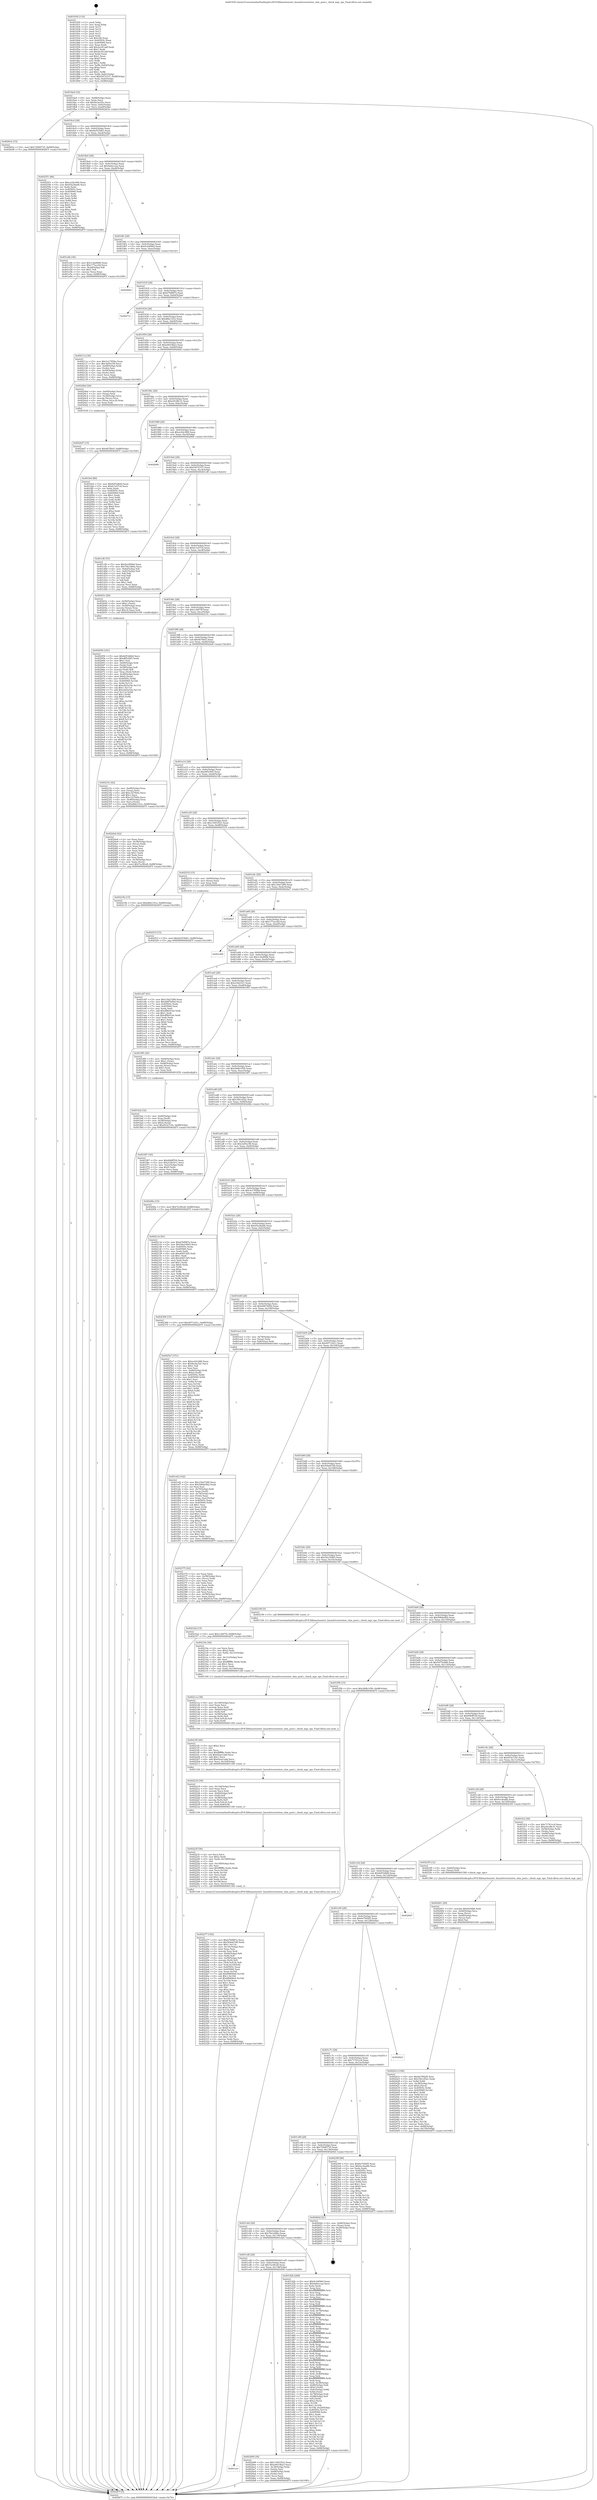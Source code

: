 digraph "0x401830" {
  label = "0x401830 (/mnt/c/Users/mathe/Desktop/tcc/POCII/binaries/extr_linuxdriversteetee_shm_pool.c_check_mgr_ops_Final-ollvm.out::main(0))"
  labelloc = "t"
  node[shape=record]

  Entry [label="",width=0.3,height=0.3,shape=circle,fillcolor=black,style=filled]
  "0x4018a4" [label="{
     0x4018a4 [32]\l
     | [instrs]\l
     &nbsp;&nbsp;0x4018a4 \<+6\>: mov -0x88(%rbp),%eax\l
     &nbsp;&nbsp;0x4018aa \<+2\>: mov %eax,%ecx\l
     &nbsp;&nbsp;0x4018ac \<+6\>: sub $0x8a3ac52c,%ecx\l
     &nbsp;&nbsp;0x4018b2 \<+6\>: mov %eax,-0x9c(%rbp)\l
     &nbsp;&nbsp;0x4018b8 \<+6\>: mov %ecx,-0xa0(%rbp)\l
     &nbsp;&nbsp;0x4018be \<+6\>: je 000000000040263e \<main+0xe0e\>\l
  }"]
  "0x40263e" [label="{
     0x40263e [15]\l
     | [instrs]\l
     &nbsp;&nbsp;0x40263e \<+10\>: movl $0x72949735,-0x88(%rbp)\l
     &nbsp;&nbsp;0x402648 \<+5\>: jmp 000000000040287f \<main+0x104f\>\l
  }"]
  "0x4018c4" [label="{
     0x4018c4 [28]\l
     | [instrs]\l
     &nbsp;&nbsp;0x4018c4 \<+5\>: jmp 00000000004018c9 \<main+0x99\>\l
     &nbsp;&nbsp;0x4018c9 \<+6\>: mov -0x9c(%rbp),%eax\l
     &nbsp;&nbsp;0x4018cf \<+5\>: sub $0x9a553b61,%eax\l
     &nbsp;&nbsp;0x4018d4 \<+6\>: mov %eax,-0xa4(%rbp)\l
     &nbsp;&nbsp;0x4018da \<+6\>: je 0000000000402551 \<main+0xd21\>\l
  }"]
  Exit [label="",width=0.3,height=0.3,shape=circle,fillcolor=black,style=filled,peripheries=2]
  "0x402551" [label="{
     0x402551 [86]\l
     | [instrs]\l
     &nbsp;&nbsp;0x402551 \<+5\>: mov $0xec42c948,%eax\l
     &nbsp;&nbsp;0x402556 \<+5\>: mov $0x45a36a66,%ecx\l
     &nbsp;&nbsp;0x40255b \<+2\>: xor %edx,%edx\l
     &nbsp;&nbsp;0x40255d \<+7\>: mov 0x40505c,%esi\l
     &nbsp;&nbsp;0x402564 \<+7\>: mov 0x405060,%edi\l
     &nbsp;&nbsp;0x40256b \<+3\>: sub $0x1,%edx\l
     &nbsp;&nbsp;0x40256e \<+3\>: mov %esi,%r8d\l
     &nbsp;&nbsp;0x402571 \<+3\>: add %edx,%r8d\l
     &nbsp;&nbsp;0x402574 \<+4\>: imul %r8d,%esi\l
     &nbsp;&nbsp;0x402578 \<+3\>: and $0x1,%esi\l
     &nbsp;&nbsp;0x40257b \<+3\>: cmp $0x0,%esi\l
     &nbsp;&nbsp;0x40257e \<+4\>: sete %r9b\l
     &nbsp;&nbsp;0x402582 \<+3\>: cmp $0xa,%edi\l
     &nbsp;&nbsp;0x402585 \<+4\>: setl %r10b\l
     &nbsp;&nbsp;0x402589 \<+3\>: mov %r9b,%r11b\l
     &nbsp;&nbsp;0x40258c \<+3\>: and %r10b,%r11b\l
     &nbsp;&nbsp;0x40258f \<+3\>: xor %r10b,%r9b\l
     &nbsp;&nbsp;0x402592 \<+3\>: or %r9b,%r11b\l
     &nbsp;&nbsp;0x402595 \<+4\>: test $0x1,%r11b\l
     &nbsp;&nbsp;0x402599 \<+3\>: cmovne %ecx,%eax\l
     &nbsp;&nbsp;0x40259c \<+6\>: mov %eax,-0x88(%rbp)\l
     &nbsp;&nbsp;0x4025a2 \<+5\>: jmp 000000000040287f \<main+0x104f\>\l
  }"]
  "0x4018e0" [label="{
     0x4018e0 [28]\l
     | [instrs]\l
     &nbsp;&nbsp;0x4018e0 \<+5\>: jmp 00000000004018e5 \<main+0xb5\>\l
     &nbsp;&nbsp;0x4018e5 \<+6\>: mov -0x9c(%rbp),%eax\l
     &nbsp;&nbsp;0x4018eb \<+5\>: sub $0x9a6eccaa,%eax\l
     &nbsp;&nbsp;0x4018f0 \<+6\>: mov %eax,-0xa8(%rbp)\l
     &nbsp;&nbsp;0x4018f6 \<+6\>: je 0000000000401e4b \<main+0x61b\>\l
  }"]
  "0x40251f" [label="{
     0x40251f [15]\l
     | [instrs]\l
     &nbsp;&nbsp;0x40251f \<+10\>: movl $0x9a553b61,-0x88(%rbp)\l
     &nbsp;&nbsp;0x402529 \<+5\>: jmp 000000000040287f \<main+0x104f\>\l
  }"]
  "0x401e4b" [label="{
     0x401e4b [30]\l
     | [instrs]\l
     &nbsp;&nbsp;0x401e4b \<+5\>: mov $0x1c4a0686,%eax\l
     &nbsp;&nbsp;0x401e50 \<+5\>: mov $0x177acc0d,%ecx\l
     &nbsp;&nbsp;0x401e55 \<+3\>: mov -0x2d(%rbp),%dl\l
     &nbsp;&nbsp;0x401e58 \<+3\>: test $0x1,%dl\l
     &nbsp;&nbsp;0x401e5b \<+3\>: cmovne %ecx,%eax\l
     &nbsp;&nbsp;0x401e5e \<+6\>: mov %eax,-0x88(%rbp)\l
     &nbsp;&nbsp;0x401e64 \<+5\>: jmp 000000000040287f \<main+0x104f\>\l
  }"]
  "0x4018fc" [label="{
     0x4018fc [28]\l
     | [instrs]\l
     &nbsp;&nbsp;0x4018fc \<+5\>: jmp 0000000000401901 \<main+0xd1\>\l
     &nbsp;&nbsp;0x401901 \<+6\>: mov -0x9c(%rbp),%eax\l
     &nbsp;&nbsp;0x401907 \<+5\>: sub $0x9c24f46d,%eax\l
     &nbsp;&nbsp;0x40190c \<+6\>: mov %eax,-0xac(%rbp)\l
     &nbsp;&nbsp;0x401912 \<+6\>: je 0000000000402662 \<main+0xe32\>\l
  }"]
  "0x4024d7" [label="{
     0x4024d7 [15]\l
     | [instrs]\l
     &nbsp;&nbsp;0x4024d7 \<+10\>: movl $0x4b7fbe5,-0x88(%rbp)\l
     &nbsp;&nbsp;0x4024e1 \<+5\>: jmp 000000000040287f \<main+0x104f\>\l
  }"]
  "0x402662" [label="{
     0x402662\l
  }", style=dashed]
  "0x401918" [label="{
     0x401918 [28]\l
     | [instrs]\l
     &nbsp;&nbsp;0x401918 \<+5\>: jmp 000000000040191d \<main+0xed\>\l
     &nbsp;&nbsp;0x40191d \<+6\>: mov -0x9c(%rbp),%eax\l
     &nbsp;&nbsp;0x401923 \<+5\>: sub $0xb7bf987a,%eax\l
     &nbsp;&nbsp;0x401928 \<+6\>: mov %eax,-0xb0(%rbp)\l
     &nbsp;&nbsp;0x40192e \<+6\>: je 000000000040271c \<main+0xeec\>\l
  }"]
  "0x401cec" [label="{
     0x401cec\l
  }", style=dashed]
  "0x40271c" [label="{
     0x40271c\l
  }", style=dashed]
  "0x401934" [label="{
     0x401934 [28]\l
     | [instrs]\l
     &nbsp;&nbsp;0x401934 \<+5\>: jmp 0000000000401939 \<main+0x109\>\l
     &nbsp;&nbsp;0x401939 \<+6\>: mov -0x9c(%rbp),%eax\l
     &nbsp;&nbsp;0x40193f \<+5\>: sub $0xd8dc141e,%eax\l
     &nbsp;&nbsp;0x401944 \<+6\>: mov %eax,-0xb4(%rbp)\l
     &nbsp;&nbsp;0x40194a \<+6\>: je 000000000040211a \<main+0x8ea\>\l
  }"]
  "0x402499" [label="{
     0x402499 [36]\l
     | [instrs]\l
     &nbsp;&nbsp;0x402499 \<+5\>: mov $0x13003523,%eax\l
     &nbsp;&nbsp;0x40249e \<+5\>: mov $0xe6619ba3,%ecx\l
     &nbsp;&nbsp;0x4024a3 \<+4\>: mov -0x38(%rbp),%rdx\l
     &nbsp;&nbsp;0x4024a7 \<+2\>: mov (%rdx),%esi\l
     &nbsp;&nbsp;0x4024a9 \<+4\>: mov -0x68(%rbp),%rdx\l
     &nbsp;&nbsp;0x4024ad \<+2\>: cmp (%rdx),%esi\l
     &nbsp;&nbsp;0x4024af \<+3\>: cmovl %ecx,%eax\l
     &nbsp;&nbsp;0x4024b2 \<+6\>: mov %eax,-0x88(%rbp)\l
     &nbsp;&nbsp;0x4024b8 \<+5\>: jmp 000000000040287f \<main+0x104f\>\l
  }"]
  "0x40211a" [label="{
     0x40211a [36]\l
     | [instrs]\l
     &nbsp;&nbsp;0x40211a \<+5\>: mov $0x3e17858a,%eax\l
     &nbsp;&nbsp;0x40211f \<+5\>: mov $0x3af5ec58,%ecx\l
     &nbsp;&nbsp;0x402124 \<+4\>: mov -0x48(%rbp),%rdx\l
     &nbsp;&nbsp;0x402128 \<+2\>: mov (%rdx),%esi\l
     &nbsp;&nbsp;0x40212a \<+4\>: mov -0x50(%rbp),%rdx\l
     &nbsp;&nbsp;0x40212e \<+2\>: cmp (%rdx),%esi\l
     &nbsp;&nbsp;0x402130 \<+3\>: cmovl %ecx,%eax\l
     &nbsp;&nbsp;0x402133 \<+6\>: mov %eax,-0x88(%rbp)\l
     &nbsp;&nbsp;0x402139 \<+5\>: jmp 000000000040287f \<main+0x104f\>\l
  }"]
  "0x401950" [label="{
     0x401950 [28]\l
     | [instrs]\l
     &nbsp;&nbsp;0x401950 \<+5\>: jmp 0000000000401955 \<main+0x125\>\l
     &nbsp;&nbsp;0x401955 \<+6\>: mov -0x9c(%rbp),%eax\l
     &nbsp;&nbsp;0x40195b \<+5\>: sub $0xe6619ba3,%eax\l
     &nbsp;&nbsp;0x401960 \<+6\>: mov %eax,-0xb8(%rbp)\l
     &nbsp;&nbsp;0x401966 \<+6\>: je 00000000004024bd \<main+0xc8d\>\l
  }"]
  "0x40241e" [label="{
     0x40241e [108]\l
     | [instrs]\l
     &nbsp;&nbsp;0x40241e \<+5\>: mov $0x6e7092f5,%esi\l
     &nbsp;&nbsp;0x402423 \<+5\>: mov $0x35b1d52c,%edx\l
     &nbsp;&nbsp;0x402428 \<+3\>: xor %r8d,%r8d\l
     &nbsp;&nbsp;0x40242b \<+4\>: mov -0x38(%rbp),%rcx\l
     &nbsp;&nbsp;0x40242f \<+6\>: movl $0x0,(%rcx)\l
     &nbsp;&nbsp;0x402435 \<+8\>: mov 0x40505c,%r9d\l
     &nbsp;&nbsp;0x40243d \<+8\>: mov 0x405060,%r10d\l
     &nbsp;&nbsp;0x402445 \<+4\>: sub $0x1,%r8d\l
     &nbsp;&nbsp;0x402449 \<+3\>: mov %r9d,%r11d\l
     &nbsp;&nbsp;0x40244c \<+3\>: add %r8d,%r11d\l
     &nbsp;&nbsp;0x40244f \<+4\>: imul %r11d,%r9d\l
     &nbsp;&nbsp;0x402453 \<+4\>: and $0x1,%r9d\l
     &nbsp;&nbsp;0x402457 \<+4\>: cmp $0x0,%r9d\l
     &nbsp;&nbsp;0x40245b \<+3\>: sete %bl\l
     &nbsp;&nbsp;0x40245e \<+4\>: cmp $0xa,%r10d\l
     &nbsp;&nbsp;0x402462 \<+4\>: setl %r14b\l
     &nbsp;&nbsp;0x402466 \<+3\>: mov %bl,%r15b\l
     &nbsp;&nbsp;0x402469 \<+3\>: and %r14b,%r15b\l
     &nbsp;&nbsp;0x40246c \<+3\>: xor %r14b,%bl\l
     &nbsp;&nbsp;0x40246f \<+3\>: or %bl,%r15b\l
     &nbsp;&nbsp;0x402472 \<+4\>: test $0x1,%r15b\l
     &nbsp;&nbsp;0x402476 \<+3\>: cmovne %edx,%esi\l
     &nbsp;&nbsp;0x402479 \<+6\>: mov %esi,-0x88(%rbp)\l
     &nbsp;&nbsp;0x40247f \<+6\>: mov %eax,-0x150(%rbp)\l
     &nbsp;&nbsp;0x402485 \<+5\>: jmp 000000000040287f \<main+0x104f\>\l
  }"]
  "0x4024bd" [label="{
     0x4024bd [26]\l
     | [instrs]\l
     &nbsp;&nbsp;0x4024bd \<+4\>: mov -0x60(%rbp),%rax\l
     &nbsp;&nbsp;0x4024c1 \<+3\>: mov (%rax),%rax\l
     &nbsp;&nbsp;0x4024c4 \<+4\>: mov -0x38(%rbp),%rcx\l
     &nbsp;&nbsp;0x4024c8 \<+3\>: movslq (%rcx),%rcx\l
     &nbsp;&nbsp;0x4024cb \<+4\>: mov (%rax,%rcx,8),%rax\l
     &nbsp;&nbsp;0x4024cf \<+3\>: mov %rax,%rdi\l
     &nbsp;&nbsp;0x4024d2 \<+5\>: call 0000000000401030 \<free@plt\>\l
     | [calls]\l
     &nbsp;&nbsp;0x401030 \{1\} (unknown)\l
  }"]
  "0x40196c" [label="{
     0x40196c [28]\l
     | [instrs]\l
     &nbsp;&nbsp;0x40196c \<+5\>: jmp 0000000000401971 \<main+0x141\>\l
     &nbsp;&nbsp;0x401971 \<+6\>: mov -0x9c(%rbp),%eax\l
     &nbsp;&nbsp;0x401977 \<+5\>: sub $0xe91d8c31,%eax\l
     &nbsp;&nbsp;0x40197c \<+6\>: mov %eax,-0xbc(%rbp)\l
     &nbsp;&nbsp;0x401982 \<+6\>: je 0000000000401fe6 \<main+0x7b6\>\l
  }"]
  "0x402401" [label="{
     0x402401 [29]\l
     | [instrs]\l
     &nbsp;&nbsp;0x402401 \<+10\>: movabs $0x4030b6,%rdi\l
     &nbsp;&nbsp;0x40240b \<+4\>: mov -0x40(%rbp),%rcx\l
     &nbsp;&nbsp;0x40240f \<+2\>: mov %eax,(%rcx)\l
     &nbsp;&nbsp;0x402411 \<+4\>: mov -0x40(%rbp),%rcx\l
     &nbsp;&nbsp;0x402415 \<+2\>: mov (%rcx),%esi\l
     &nbsp;&nbsp;0x402417 \<+2\>: mov $0x0,%al\l
     &nbsp;&nbsp;0x402419 \<+5\>: call 0000000000401040 \<printf@plt\>\l
     | [calls]\l
     &nbsp;&nbsp;0x401040 \{1\} (unknown)\l
  }"]
  "0x401fe6" [label="{
     0x401fe6 [86]\l
     | [instrs]\l
     &nbsp;&nbsp;0x401fe6 \<+5\>: mov $0x6d53dbfd,%eax\l
     &nbsp;&nbsp;0x401feb \<+5\>: mov $0xfc1a57c6,%ecx\l
     &nbsp;&nbsp;0x401ff0 \<+2\>: xor %edx,%edx\l
     &nbsp;&nbsp;0x401ff2 \<+7\>: mov 0x40505c,%esi\l
     &nbsp;&nbsp;0x401ff9 \<+7\>: mov 0x405060,%edi\l
     &nbsp;&nbsp;0x402000 \<+3\>: sub $0x1,%edx\l
     &nbsp;&nbsp;0x402003 \<+3\>: mov %esi,%r8d\l
     &nbsp;&nbsp;0x402006 \<+3\>: add %edx,%r8d\l
     &nbsp;&nbsp;0x402009 \<+4\>: imul %r8d,%esi\l
     &nbsp;&nbsp;0x40200d \<+3\>: and $0x1,%esi\l
     &nbsp;&nbsp;0x402010 \<+3\>: cmp $0x0,%esi\l
     &nbsp;&nbsp;0x402013 \<+4\>: sete %r9b\l
     &nbsp;&nbsp;0x402017 \<+3\>: cmp $0xa,%edi\l
     &nbsp;&nbsp;0x40201a \<+4\>: setl %r10b\l
     &nbsp;&nbsp;0x40201e \<+3\>: mov %r9b,%r11b\l
     &nbsp;&nbsp;0x402021 \<+3\>: and %r10b,%r11b\l
     &nbsp;&nbsp;0x402024 \<+3\>: xor %r10b,%r9b\l
     &nbsp;&nbsp;0x402027 \<+3\>: or %r9b,%r11b\l
     &nbsp;&nbsp;0x40202a \<+4\>: test $0x1,%r11b\l
     &nbsp;&nbsp;0x40202e \<+3\>: cmovne %ecx,%eax\l
     &nbsp;&nbsp;0x402031 \<+6\>: mov %eax,-0x88(%rbp)\l
     &nbsp;&nbsp;0x402037 \<+5\>: jmp 000000000040287f \<main+0x104f\>\l
  }"]
  "0x401988" [label="{
     0x401988 [28]\l
     | [instrs]\l
     &nbsp;&nbsp;0x401988 \<+5\>: jmp 000000000040198d \<main+0x15d\>\l
     &nbsp;&nbsp;0x40198d \<+6\>: mov -0x9c(%rbp),%eax\l
     &nbsp;&nbsp;0x401993 \<+5\>: sub $0xec42c948,%eax\l
     &nbsp;&nbsp;0x401998 \<+6\>: mov %eax,-0xc0(%rbp)\l
     &nbsp;&nbsp;0x40199e \<+6\>: je 000000000040286b \<main+0x103b\>\l
  }"]
  "0x402277" [label="{
     0x402277 [182]\l
     | [instrs]\l
     &nbsp;&nbsp;0x402277 \<+5\>: mov $0xb7bf987a,%ecx\l
     &nbsp;&nbsp;0x40227c \<+5\>: mov $0x504e67d9,%edx\l
     &nbsp;&nbsp;0x402281 \<+3\>: mov $0x1,%r11b\l
     &nbsp;&nbsp;0x402284 \<+6\>: mov -0x14c(%rbp),%esi\l
     &nbsp;&nbsp;0x40228a \<+3\>: imul %eax,%esi\l
     &nbsp;&nbsp;0x40228d \<+3\>: movslq %esi,%rdi\l
     &nbsp;&nbsp;0x402290 \<+4\>: mov -0x60(%rbp),%r8\l
     &nbsp;&nbsp;0x402294 \<+3\>: mov (%r8),%r8\l
     &nbsp;&nbsp;0x402297 \<+4\>: mov -0x58(%rbp),%r9\l
     &nbsp;&nbsp;0x40229b \<+3\>: movslq (%r9),%r9\l
     &nbsp;&nbsp;0x40229e \<+4\>: mov (%r8,%r9,8),%r8\l
     &nbsp;&nbsp;0x4022a2 \<+4\>: mov %rdi,0x10(%r8)\l
     &nbsp;&nbsp;0x4022a6 \<+7\>: mov 0x40505c,%eax\l
     &nbsp;&nbsp;0x4022ad \<+7\>: mov 0x405060,%esi\l
     &nbsp;&nbsp;0x4022b4 \<+3\>: mov %eax,%r10d\l
     &nbsp;&nbsp;0x4022b7 \<+7\>: add $0x6f684fa0,%r10d\l
     &nbsp;&nbsp;0x4022be \<+4\>: sub $0x1,%r10d\l
     &nbsp;&nbsp;0x4022c2 \<+7\>: sub $0x6f684fa0,%r10d\l
     &nbsp;&nbsp;0x4022c9 \<+4\>: imul %r10d,%eax\l
     &nbsp;&nbsp;0x4022cd \<+3\>: and $0x1,%eax\l
     &nbsp;&nbsp;0x4022d0 \<+3\>: cmp $0x0,%eax\l
     &nbsp;&nbsp;0x4022d3 \<+3\>: sete %bl\l
     &nbsp;&nbsp;0x4022d6 \<+3\>: cmp $0xa,%esi\l
     &nbsp;&nbsp;0x4022d9 \<+4\>: setl %r14b\l
     &nbsp;&nbsp;0x4022dd \<+3\>: mov %bl,%r15b\l
     &nbsp;&nbsp;0x4022e0 \<+4\>: xor $0xff,%r15b\l
     &nbsp;&nbsp;0x4022e4 \<+3\>: mov %r14b,%r12b\l
     &nbsp;&nbsp;0x4022e7 \<+4\>: xor $0xff,%r12b\l
     &nbsp;&nbsp;0x4022eb \<+4\>: xor $0x0,%r11b\l
     &nbsp;&nbsp;0x4022ef \<+3\>: mov %r15b,%r13b\l
     &nbsp;&nbsp;0x4022f2 \<+4\>: and $0x0,%r13b\l
     &nbsp;&nbsp;0x4022f6 \<+3\>: and %r11b,%bl\l
     &nbsp;&nbsp;0x4022f9 \<+3\>: mov %r12b,%al\l
     &nbsp;&nbsp;0x4022fc \<+2\>: and $0x0,%al\l
     &nbsp;&nbsp;0x4022fe \<+3\>: and %r11b,%r14b\l
     &nbsp;&nbsp;0x402301 \<+3\>: or %bl,%r13b\l
     &nbsp;&nbsp;0x402304 \<+3\>: or %r14b,%al\l
     &nbsp;&nbsp;0x402307 \<+3\>: xor %al,%r13b\l
     &nbsp;&nbsp;0x40230a \<+3\>: or %r12b,%r15b\l
     &nbsp;&nbsp;0x40230d \<+4\>: xor $0xff,%r15b\l
     &nbsp;&nbsp;0x402311 \<+4\>: or $0x0,%r11b\l
     &nbsp;&nbsp;0x402315 \<+3\>: and %r11b,%r15b\l
     &nbsp;&nbsp;0x402318 \<+3\>: or %r15b,%r13b\l
     &nbsp;&nbsp;0x40231b \<+4\>: test $0x1,%r13b\l
     &nbsp;&nbsp;0x40231f \<+3\>: cmovne %edx,%ecx\l
     &nbsp;&nbsp;0x402322 \<+6\>: mov %ecx,-0x88(%rbp)\l
     &nbsp;&nbsp;0x402328 \<+5\>: jmp 000000000040287f \<main+0x104f\>\l
  }"]
  "0x40286b" [label="{
     0x40286b\l
  }", style=dashed]
  "0x4019a4" [label="{
     0x4019a4 [28]\l
     | [instrs]\l
     &nbsp;&nbsp;0x4019a4 \<+5\>: jmp 00000000004019a9 \<main+0x179\>\l
     &nbsp;&nbsp;0x4019a9 \<+6\>: mov -0x9c(%rbp),%eax\l
     &nbsp;&nbsp;0x4019af \<+5\>: sub $0xf3072337,%eax\l
     &nbsp;&nbsp;0x4019b4 \<+6\>: mov %eax,-0xc4(%rbp)\l
     &nbsp;&nbsp;0x4019ba \<+6\>: je 0000000000401cf6 \<main+0x4c6\>\l
  }"]
  "0x40223f" [label="{
     0x40223f [56]\l
     | [instrs]\l
     &nbsp;&nbsp;0x40223f \<+2\>: xor %ecx,%ecx\l
     &nbsp;&nbsp;0x402241 \<+5\>: mov $0x2,%edx\l
     &nbsp;&nbsp;0x402246 \<+6\>: mov %edx,-0x148(%rbp)\l
     &nbsp;&nbsp;0x40224c \<+1\>: cltd\l
     &nbsp;&nbsp;0x40224d \<+6\>: mov -0x148(%rbp),%esi\l
     &nbsp;&nbsp;0x402253 \<+2\>: idiv %esi\l
     &nbsp;&nbsp;0x402255 \<+6\>: imul $0xfffffffe,%edx,%edx\l
     &nbsp;&nbsp;0x40225b \<+3\>: mov %ecx,%r10d\l
     &nbsp;&nbsp;0x40225e \<+3\>: sub %edx,%r10d\l
     &nbsp;&nbsp;0x402261 \<+2\>: mov %ecx,%edx\l
     &nbsp;&nbsp;0x402263 \<+3\>: sub $0x1,%edx\l
     &nbsp;&nbsp;0x402266 \<+3\>: add %edx,%r10d\l
     &nbsp;&nbsp;0x402269 \<+3\>: sub %r10d,%ecx\l
     &nbsp;&nbsp;0x40226c \<+6\>: mov %ecx,-0x14c(%rbp)\l
     &nbsp;&nbsp;0x402272 \<+5\>: call 0000000000401160 \<next_i\>\l
     | [calls]\l
     &nbsp;&nbsp;0x401160 \{1\} (/mnt/c/Users/mathe/Desktop/tcc/POCII/binaries/extr_linuxdriversteetee_shm_pool.c_check_mgr_ops_Final-ollvm.out::next_i)\l
  }"]
  "0x401cf6" [label="{
     0x401cf6 [53]\l
     | [instrs]\l
     &nbsp;&nbsp;0x401cf6 \<+5\>: mov $0x9c24f46d,%eax\l
     &nbsp;&nbsp;0x401cfb \<+5\>: mov $0x79a1d66a,%ecx\l
     &nbsp;&nbsp;0x401d00 \<+6\>: mov -0x82(%rbp),%dl\l
     &nbsp;&nbsp;0x401d06 \<+7\>: mov -0x81(%rbp),%sil\l
     &nbsp;&nbsp;0x401d0d \<+3\>: mov %dl,%dil\l
     &nbsp;&nbsp;0x401d10 \<+3\>: and %sil,%dil\l
     &nbsp;&nbsp;0x401d13 \<+3\>: xor %sil,%dl\l
     &nbsp;&nbsp;0x401d16 \<+3\>: or %dl,%dil\l
     &nbsp;&nbsp;0x401d19 \<+4\>: test $0x1,%dil\l
     &nbsp;&nbsp;0x401d1d \<+3\>: cmovne %ecx,%eax\l
     &nbsp;&nbsp;0x401d20 \<+6\>: mov %eax,-0x88(%rbp)\l
     &nbsp;&nbsp;0x401d26 \<+5\>: jmp 000000000040287f \<main+0x104f\>\l
  }"]
  "0x4019c0" [label="{
     0x4019c0 [28]\l
     | [instrs]\l
     &nbsp;&nbsp;0x4019c0 \<+5\>: jmp 00000000004019c5 \<main+0x195\>\l
     &nbsp;&nbsp;0x4019c5 \<+6\>: mov -0x9c(%rbp),%eax\l
     &nbsp;&nbsp;0x4019cb \<+5\>: sub $0xfc1a57c6,%eax\l
     &nbsp;&nbsp;0x4019d0 \<+6\>: mov %eax,-0xc8(%rbp)\l
     &nbsp;&nbsp;0x4019d6 \<+6\>: je 000000000040203c \<main+0x80c\>\l
  }"]
  "0x40287f" [label="{
     0x40287f [5]\l
     | [instrs]\l
     &nbsp;&nbsp;0x40287f \<+5\>: jmp 00000000004018a4 \<main+0x74\>\l
  }"]
  "0x401830" [label="{
     0x401830 [116]\l
     | [instrs]\l
     &nbsp;&nbsp;0x401830 \<+1\>: push %rbp\l
     &nbsp;&nbsp;0x401831 \<+3\>: mov %rsp,%rbp\l
     &nbsp;&nbsp;0x401834 \<+2\>: push %r15\l
     &nbsp;&nbsp;0x401836 \<+2\>: push %r14\l
     &nbsp;&nbsp;0x401838 \<+2\>: push %r13\l
     &nbsp;&nbsp;0x40183a \<+2\>: push %r12\l
     &nbsp;&nbsp;0x40183c \<+1\>: push %rbx\l
     &nbsp;&nbsp;0x40183d \<+7\>: sub $0x148,%rsp\l
     &nbsp;&nbsp;0x401844 \<+7\>: mov 0x40505c,%eax\l
     &nbsp;&nbsp;0x40184b \<+7\>: mov 0x405060,%ecx\l
     &nbsp;&nbsp;0x401852 \<+2\>: mov %eax,%edx\l
     &nbsp;&nbsp;0x401854 \<+6\>: add $0x2a341adf,%edx\l
     &nbsp;&nbsp;0x40185a \<+3\>: sub $0x1,%edx\l
     &nbsp;&nbsp;0x40185d \<+6\>: sub $0x2a341adf,%edx\l
     &nbsp;&nbsp;0x401863 \<+3\>: imul %edx,%eax\l
     &nbsp;&nbsp;0x401866 \<+3\>: and $0x1,%eax\l
     &nbsp;&nbsp;0x401869 \<+3\>: cmp $0x0,%eax\l
     &nbsp;&nbsp;0x40186c \<+4\>: sete %r8b\l
     &nbsp;&nbsp;0x401870 \<+4\>: and $0x1,%r8b\l
     &nbsp;&nbsp;0x401874 \<+7\>: mov %r8b,-0x82(%rbp)\l
     &nbsp;&nbsp;0x40187b \<+3\>: cmp $0xa,%ecx\l
     &nbsp;&nbsp;0x40187e \<+4\>: setl %r8b\l
     &nbsp;&nbsp;0x401882 \<+4\>: and $0x1,%r8b\l
     &nbsp;&nbsp;0x401886 \<+7\>: mov %r8b,-0x81(%rbp)\l
     &nbsp;&nbsp;0x40188d \<+10\>: movl $0xf3072337,-0x88(%rbp)\l
     &nbsp;&nbsp;0x401897 \<+6\>: mov %edi,-0x8c(%rbp)\l
     &nbsp;&nbsp;0x40189d \<+7\>: mov %rsi,-0x98(%rbp)\l
  }"]
  "0x402218" [label="{
     0x402218 [39]\l
     | [instrs]\l
     &nbsp;&nbsp;0x402218 \<+6\>: mov -0x144(%rbp),%ecx\l
     &nbsp;&nbsp;0x40221e \<+3\>: imul %eax,%ecx\l
     &nbsp;&nbsp;0x402221 \<+3\>: movslq %ecx,%rdi\l
     &nbsp;&nbsp;0x402224 \<+4\>: mov -0x60(%rbp),%r8\l
     &nbsp;&nbsp;0x402228 \<+3\>: mov (%r8),%r8\l
     &nbsp;&nbsp;0x40222b \<+4\>: mov -0x58(%rbp),%r9\l
     &nbsp;&nbsp;0x40222f \<+3\>: movslq (%r9),%r9\l
     &nbsp;&nbsp;0x402232 \<+4\>: mov (%r8,%r9,8),%r8\l
     &nbsp;&nbsp;0x402236 \<+4\>: mov %rdi,0x8(%r8)\l
     &nbsp;&nbsp;0x40223a \<+5\>: call 0000000000401160 \<next_i\>\l
     | [calls]\l
     &nbsp;&nbsp;0x401160 \{1\} (/mnt/c/Users/mathe/Desktop/tcc/POCII/binaries/extr_linuxdriversteetee_shm_pool.c_check_mgr_ops_Final-ollvm.out::next_i)\l
  }"]
  "0x40203c" [label="{
     0x40203c [26]\l
     | [instrs]\l
     &nbsp;&nbsp;0x40203c \<+4\>: mov -0x50(%rbp),%rax\l
     &nbsp;&nbsp;0x402040 \<+6\>: movl $0x1,(%rax)\l
     &nbsp;&nbsp;0x402046 \<+4\>: mov -0x50(%rbp),%rax\l
     &nbsp;&nbsp;0x40204a \<+3\>: movslq (%rax),%rax\l
     &nbsp;&nbsp;0x40204d \<+4\>: imul $0x18,%rax,%rdi\l
     &nbsp;&nbsp;0x402051 \<+5\>: call 0000000000401050 \<malloc@plt\>\l
     | [calls]\l
     &nbsp;&nbsp;0x401050 \{1\} (unknown)\l
  }"]
  "0x4019dc" [label="{
     0x4019dc [28]\l
     | [instrs]\l
     &nbsp;&nbsp;0x4019dc \<+5\>: jmp 00000000004019e1 \<main+0x1b1\>\l
     &nbsp;&nbsp;0x4019e1 \<+6\>: mov -0x9c(%rbp),%eax\l
     &nbsp;&nbsp;0x4019e7 \<+5\>: sub $0x1cb875f,%eax\l
     &nbsp;&nbsp;0x4019ec \<+6\>: mov %eax,-0xcc(%rbp)\l
     &nbsp;&nbsp;0x4019f2 \<+6\>: je 000000000040233c \<main+0xb0c\>\l
  }"]
  "0x4021f0" [label="{
     0x4021f0 [40]\l
     | [instrs]\l
     &nbsp;&nbsp;0x4021f0 \<+5\>: mov $0x2,%ecx\l
     &nbsp;&nbsp;0x4021f5 \<+1\>: cltd\l
     &nbsp;&nbsp;0x4021f6 \<+2\>: idiv %ecx\l
     &nbsp;&nbsp;0x4021f8 \<+6\>: imul $0xfffffffe,%edx,%ecx\l
     &nbsp;&nbsp;0x4021fe \<+6\>: sub $0x62ae1add,%ecx\l
     &nbsp;&nbsp;0x402204 \<+3\>: add $0x1,%ecx\l
     &nbsp;&nbsp;0x402207 \<+6\>: add $0x62ae1add,%ecx\l
     &nbsp;&nbsp;0x40220d \<+6\>: mov %ecx,-0x144(%rbp)\l
     &nbsp;&nbsp;0x402213 \<+5\>: call 0000000000401160 \<next_i\>\l
     | [calls]\l
     &nbsp;&nbsp;0x401160 \{1\} (/mnt/c/Users/mathe/Desktop/tcc/POCII/binaries/extr_linuxdriversteetee_shm_pool.c_check_mgr_ops_Final-ollvm.out::next_i)\l
  }"]
  "0x40233c" [label="{
     0x40233c [42]\l
     | [instrs]\l
     &nbsp;&nbsp;0x40233c \<+4\>: mov -0x48(%rbp),%rax\l
     &nbsp;&nbsp;0x402340 \<+2\>: mov (%rax),%ecx\l
     &nbsp;&nbsp;0x402342 \<+6\>: add $0xc327fe6a,%ecx\l
     &nbsp;&nbsp;0x402348 \<+3\>: add $0x1,%ecx\l
     &nbsp;&nbsp;0x40234b \<+6\>: sub $0xc327fe6a,%ecx\l
     &nbsp;&nbsp;0x402351 \<+4\>: mov -0x48(%rbp),%rax\l
     &nbsp;&nbsp;0x402355 \<+2\>: mov %ecx,(%rax)\l
     &nbsp;&nbsp;0x402357 \<+10\>: movl $0xd8dc141e,-0x88(%rbp)\l
     &nbsp;&nbsp;0x402361 \<+5\>: jmp 000000000040287f \<main+0x104f\>\l
  }"]
  "0x4019f8" [label="{
     0x4019f8 [28]\l
     | [instrs]\l
     &nbsp;&nbsp;0x4019f8 \<+5\>: jmp 00000000004019fd \<main+0x1cd\>\l
     &nbsp;&nbsp;0x4019fd \<+6\>: mov -0x9c(%rbp),%eax\l
     &nbsp;&nbsp;0x401a03 \<+5\>: sub $0x4b7fbe5,%eax\l
     &nbsp;&nbsp;0x401a08 \<+6\>: mov %eax,-0xd0(%rbp)\l
     &nbsp;&nbsp;0x401a0e \<+6\>: je 00000000004024e6 \<main+0xcb6\>\l
  }"]
  "0x4021ca" [label="{
     0x4021ca [38]\l
     | [instrs]\l
     &nbsp;&nbsp;0x4021ca \<+6\>: mov -0x140(%rbp),%ecx\l
     &nbsp;&nbsp;0x4021d0 \<+3\>: imul %eax,%ecx\l
     &nbsp;&nbsp;0x4021d3 \<+3\>: movslq %ecx,%rdi\l
     &nbsp;&nbsp;0x4021d6 \<+4\>: mov -0x60(%rbp),%r8\l
     &nbsp;&nbsp;0x4021da \<+3\>: mov (%r8),%r8\l
     &nbsp;&nbsp;0x4021dd \<+4\>: mov -0x58(%rbp),%r9\l
     &nbsp;&nbsp;0x4021e1 \<+3\>: movslq (%r9),%r9\l
     &nbsp;&nbsp;0x4021e4 \<+4\>: mov (%r8,%r9,8),%r8\l
     &nbsp;&nbsp;0x4021e8 \<+3\>: mov %rdi,(%r8)\l
     &nbsp;&nbsp;0x4021eb \<+5\>: call 0000000000401160 \<next_i\>\l
     | [calls]\l
     &nbsp;&nbsp;0x401160 \{1\} (/mnt/c/Users/mathe/Desktop/tcc/POCII/binaries/extr_linuxdriversteetee_shm_pool.c_check_mgr_ops_Final-ollvm.out::next_i)\l
  }"]
  "0x4024e6" [label="{
     0x4024e6 [42]\l
     | [instrs]\l
     &nbsp;&nbsp;0x4024e6 \<+2\>: xor %eax,%eax\l
     &nbsp;&nbsp;0x4024e8 \<+4\>: mov -0x38(%rbp),%rcx\l
     &nbsp;&nbsp;0x4024ec \<+2\>: mov (%rcx),%edx\l
     &nbsp;&nbsp;0x4024ee \<+2\>: mov %eax,%esi\l
     &nbsp;&nbsp;0x4024f0 \<+2\>: sub %edx,%esi\l
     &nbsp;&nbsp;0x4024f2 \<+2\>: mov %eax,%edx\l
     &nbsp;&nbsp;0x4024f4 \<+3\>: sub $0x1,%edx\l
     &nbsp;&nbsp;0x4024f7 \<+2\>: add %edx,%esi\l
     &nbsp;&nbsp;0x4024f9 \<+2\>: sub %esi,%eax\l
     &nbsp;&nbsp;0x4024fb \<+4\>: mov -0x38(%rbp),%rcx\l
     &nbsp;&nbsp;0x4024ff \<+2\>: mov %eax,(%rcx)\l
     &nbsp;&nbsp;0x402501 \<+10\>: movl $0x7ec9fce8,-0x88(%rbp)\l
     &nbsp;&nbsp;0x40250b \<+5\>: jmp 000000000040287f \<main+0x104f\>\l
  }"]
  "0x401a14" [label="{
     0x401a14 [28]\l
     | [instrs]\l
     &nbsp;&nbsp;0x401a14 \<+5\>: jmp 0000000000401a19 \<main+0x1e9\>\l
     &nbsp;&nbsp;0x401a19 \<+6\>: mov -0x9c(%rbp),%eax\l
     &nbsp;&nbsp;0x401a1f \<+5\>: sub $0xd85c845,%eax\l
     &nbsp;&nbsp;0x401a24 \<+6\>: mov %eax,-0xd4(%rbp)\l
     &nbsp;&nbsp;0x401a2a \<+6\>: je 000000000040210b \<main+0x8db\>\l
  }"]
  "0x40219e" [label="{
     0x40219e [44]\l
     | [instrs]\l
     &nbsp;&nbsp;0x40219e \<+2\>: xor %ecx,%ecx\l
     &nbsp;&nbsp;0x4021a0 \<+5\>: mov $0x2,%edx\l
     &nbsp;&nbsp;0x4021a5 \<+6\>: mov %edx,-0x13c(%rbp)\l
     &nbsp;&nbsp;0x4021ab \<+1\>: cltd\l
     &nbsp;&nbsp;0x4021ac \<+6\>: mov -0x13c(%rbp),%esi\l
     &nbsp;&nbsp;0x4021b2 \<+2\>: idiv %esi\l
     &nbsp;&nbsp;0x4021b4 \<+6\>: imul $0xfffffffe,%edx,%edx\l
     &nbsp;&nbsp;0x4021ba \<+3\>: sub $0x1,%ecx\l
     &nbsp;&nbsp;0x4021bd \<+2\>: sub %ecx,%edx\l
     &nbsp;&nbsp;0x4021bf \<+6\>: mov %edx,-0x140(%rbp)\l
     &nbsp;&nbsp;0x4021c5 \<+5\>: call 0000000000401160 \<next_i\>\l
     | [calls]\l
     &nbsp;&nbsp;0x401160 \{1\} (/mnt/c/Users/mathe/Desktop/tcc/POCII/binaries/extr_linuxdriversteetee_shm_pool.c_check_mgr_ops_Final-ollvm.out::next_i)\l
  }"]
  "0x40210b" [label="{
     0x40210b [15]\l
     | [instrs]\l
     &nbsp;&nbsp;0x40210b \<+10\>: movl $0xd8dc141e,-0x88(%rbp)\l
     &nbsp;&nbsp;0x402115 \<+5\>: jmp 000000000040287f \<main+0x104f\>\l
  }"]
  "0x401a30" [label="{
     0x401a30 [28]\l
     | [instrs]\l
     &nbsp;&nbsp;0x401a30 \<+5\>: jmp 0000000000401a35 \<main+0x205\>\l
     &nbsp;&nbsp;0x401a35 \<+6\>: mov -0x9c(%rbp),%eax\l
     &nbsp;&nbsp;0x401a3b \<+5\>: sub $0x13003523,%eax\l
     &nbsp;&nbsp;0x401a40 \<+6\>: mov %eax,-0xd8(%rbp)\l
     &nbsp;&nbsp;0x401a46 \<+6\>: je 0000000000402510 \<main+0xce0\>\l
  }"]
  "0x402056" [label="{
     0x402056 [181]\l
     | [instrs]\l
     &nbsp;&nbsp;0x402056 \<+5\>: mov $0x6d53dbfd,%ecx\l
     &nbsp;&nbsp;0x40205b \<+5\>: mov $0xd85c845,%edx\l
     &nbsp;&nbsp;0x402060 \<+3\>: mov $0x1,%sil\l
     &nbsp;&nbsp;0x402063 \<+4\>: mov -0x60(%rbp),%rdi\l
     &nbsp;&nbsp;0x402067 \<+3\>: mov (%rdi),%rdi\l
     &nbsp;&nbsp;0x40206a \<+4\>: mov -0x58(%rbp),%r8\l
     &nbsp;&nbsp;0x40206e \<+3\>: movslq (%r8),%r8\l
     &nbsp;&nbsp;0x402071 \<+4\>: mov %rax,(%rdi,%r8,8)\l
     &nbsp;&nbsp;0x402075 \<+4\>: mov -0x48(%rbp),%rax\l
     &nbsp;&nbsp;0x402079 \<+6\>: movl $0x0,(%rax)\l
     &nbsp;&nbsp;0x40207f \<+8\>: mov 0x40505c,%r9d\l
     &nbsp;&nbsp;0x402087 \<+8\>: mov 0x405060,%r10d\l
     &nbsp;&nbsp;0x40208f \<+3\>: mov %r9d,%r11d\l
     &nbsp;&nbsp;0x402092 \<+7\>: sub $0xc0d3a16e,%r11d\l
     &nbsp;&nbsp;0x402099 \<+4\>: sub $0x1,%r11d\l
     &nbsp;&nbsp;0x40209d \<+7\>: add $0xc0d3a16e,%r11d\l
     &nbsp;&nbsp;0x4020a4 \<+4\>: imul %r11d,%r9d\l
     &nbsp;&nbsp;0x4020a8 \<+4\>: and $0x1,%r9d\l
     &nbsp;&nbsp;0x4020ac \<+4\>: cmp $0x0,%r9d\l
     &nbsp;&nbsp;0x4020b0 \<+3\>: sete %bl\l
     &nbsp;&nbsp;0x4020b3 \<+4\>: cmp $0xa,%r10d\l
     &nbsp;&nbsp;0x4020b7 \<+4\>: setl %r14b\l
     &nbsp;&nbsp;0x4020bb \<+3\>: mov %bl,%r15b\l
     &nbsp;&nbsp;0x4020be \<+4\>: xor $0xff,%r15b\l
     &nbsp;&nbsp;0x4020c2 \<+3\>: mov %r14b,%r12b\l
     &nbsp;&nbsp;0x4020c5 \<+4\>: xor $0xff,%r12b\l
     &nbsp;&nbsp;0x4020c9 \<+4\>: xor $0x1,%sil\l
     &nbsp;&nbsp;0x4020cd \<+3\>: mov %r15b,%r13b\l
     &nbsp;&nbsp;0x4020d0 \<+4\>: and $0xff,%r13b\l
     &nbsp;&nbsp;0x4020d4 \<+3\>: and %sil,%bl\l
     &nbsp;&nbsp;0x4020d7 \<+3\>: mov %r12b,%al\l
     &nbsp;&nbsp;0x4020da \<+2\>: and $0xff,%al\l
     &nbsp;&nbsp;0x4020dc \<+3\>: and %sil,%r14b\l
     &nbsp;&nbsp;0x4020df \<+3\>: or %bl,%r13b\l
     &nbsp;&nbsp;0x4020e2 \<+3\>: or %r14b,%al\l
     &nbsp;&nbsp;0x4020e5 \<+3\>: xor %al,%r13b\l
     &nbsp;&nbsp;0x4020e8 \<+3\>: or %r12b,%r15b\l
     &nbsp;&nbsp;0x4020eb \<+4\>: xor $0xff,%r15b\l
     &nbsp;&nbsp;0x4020ef \<+4\>: or $0x1,%sil\l
     &nbsp;&nbsp;0x4020f3 \<+3\>: and %sil,%r15b\l
     &nbsp;&nbsp;0x4020f6 \<+3\>: or %r15b,%r13b\l
     &nbsp;&nbsp;0x4020f9 \<+4\>: test $0x1,%r13b\l
     &nbsp;&nbsp;0x4020fd \<+3\>: cmovne %edx,%ecx\l
     &nbsp;&nbsp;0x402100 \<+6\>: mov %ecx,-0x88(%rbp)\l
     &nbsp;&nbsp;0x402106 \<+5\>: jmp 000000000040287f \<main+0x104f\>\l
  }"]
  "0x402510" [label="{
     0x402510 [15]\l
     | [instrs]\l
     &nbsp;&nbsp;0x402510 \<+4\>: mov -0x60(%rbp),%rax\l
     &nbsp;&nbsp;0x402514 \<+3\>: mov (%rax),%rax\l
     &nbsp;&nbsp;0x402517 \<+3\>: mov %rax,%rdi\l
     &nbsp;&nbsp;0x40251a \<+5\>: call 0000000000401030 \<free@plt\>\l
     | [calls]\l
     &nbsp;&nbsp;0x401030 \{1\} (unknown)\l
  }"]
  "0x401a4c" [label="{
     0x401a4c [28]\l
     | [instrs]\l
     &nbsp;&nbsp;0x401a4c \<+5\>: jmp 0000000000401a51 \<main+0x221\>\l
     &nbsp;&nbsp;0x401a51 \<+6\>: mov -0x9c(%rbp),%eax\l
     &nbsp;&nbsp;0x401a57 \<+5\>: sub $0x15da7289,%eax\l
     &nbsp;&nbsp;0x401a5c \<+6\>: mov %eax,-0xdc(%rbp)\l
     &nbsp;&nbsp;0x401a62 \<+6\>: je 00000000004026a7 \<main+0xe77\>\l
  }"]
  "0x401fa2" [label="{
     0x401fa2 [32]\l
     | [instrs]\l
     &nbsp;&nbsp;0x401fa2 \<+4\>: mov -0x60(%rbp),%rdi\l
     &nbsp;&nbsp;0x401fa6 \<+3\>: mov %rax,(%rdi)\l
     &nbsp;&nbsp;0x401fa9 \<+4\>: mov -0x58(%rbp),%rax\l
     &nbsp;&nbsp;0x401fad \<+6\>: movl $0x0,(%rax)\l
     &nbsp;&nbsp;0x401fb3 \<+10\>: movl $0x653e7c0c,-0x88(%rbp)\l
     &nbsp;&nbsp;0x401fbd \<+5\>: jmp 000000000040287f \<main+0x104f\>\l
  }"]
  "0x4026a7" [label="{
     0x4026a7\l
  }", style=dashed]
  "0x401a68" [label="{
     0x401a68 [28]\l
     | [instrs]\l
     &nbsp;&nbsp;0x401a68 \<+5\>: jmp 0000000000401a6d \<main+0x23d\>\l
     &nbsp;&nbsp;0x401a6d \<+6\>: mov -0x9c(%rbp),%eax\l
     &nbsp;&nbsp;0x401a73 \<+5\>: sub $0x177acc0d,%eax\l
     &nbsp;&nbsp;0x401a78 \<+6\>: mov %eax,-0xe0(%rbp)\l
     &nbsp;&nbsp;0x401a7e \<+6\>: je 0000000000401e69 \<main+0x639\>\l
  }"]
  "0x401ef2" [label="{
     0x401ef2 [102]\l
     | [instrs]\l
     &nbsp;&nbsp;0x401ef2 \<+5\>: mov $0x15da7289,%ecx\l
     &nbsp;&nbsp;0x401ef7 \<+5\>: mov $0x596de0b2,%edx\l
     &nbsp;&nbsp;0x401efc \<+2\>: xor %esi,%esi\l
     &nbsp;&nbsp;0x401efe \<+4\>: mov -0x70(%rbp),%rdi\l
     &nbsp;&nbsp;0x401f02 \<+2\>: mov %eax,(%rdi)\l
     &nbsp;&nbsp;0x401f04 \<+4\>: mov -0x70(%rbp),%rdi\l
     &nbsp;&nbsp;0x401f08 \<+2\>: mov (%rdi),%eax\l
     &nbsp;&nbsp;0x401f0a \<+3\>: mov %eax,-0x2c(%rbp)\l
     &nbsp;&nbsp;0x401f0d \<+7\>: mov 0x40505c,%eax\l
     &nbsp;&nbsp;0x401f14 \<+8\>: mov 0x405060,%r8d\l
     &nbsp;&nbsp;0x401f1c \<+3\>: sub $0x1,%esi\l
     &nbsp;&nbsp;0x401f1f \<+3\>: mov %eax,%r9d\l
     &nbsp;&nbsp;0x401f22 \<+3\>: add %esi,%r9d\l
     &nbsp;&nbsp;0x401f25 \<+4\>: imul %r9d,%eax\l
     &nbsp;&nbsp;0x401f29 \<+3\>: and $0x1,%eax\l
     &nbsp;&nbsp;0x401f2c \<+3\>: cmp $0x0,%eax\l
     &nbsp;&nbsp;0x401f2f \<+4\>: sete %r10b\l
     &nbsp;&nbsp;0x401f33 \<+4\>: cmp $0xa,%r8d\l
     &nbsp;&nbsp;0x401f37 \<+4\>: setl %r11b\l
     &nbsp;&nbsp;0x401f3b \<+3\>: mov %r10b,%bl\l
     &nbsp;&nbsp;0x401f3e \<+3\>: and %r11b,%bl\l
     &nbsp;&nbsp;0x401f41 \<+3\>: xor %r11b,%r10b\l
     &nbsp;&nbsp;0x401f44 \<+3\>: or %r10b,%bl\l
     &nbsp;&nbsp;0x401f47 \<+3\>: test $0x1,%bl\l
     &nbsp;&nbsp;0x401f4a \<+3\>: cmovne %edx,%ecx\l
     &nbsp;&nbsp;0x401f4d \<+6\>: mov %ecx,-0x88(%rbp)\l
     &nbsp;&nbsp;0x401f53 \<+5\>: jmp 000000000040287f \<main+0x104f\>\l
  }"]
  "0x401e69" [label="{
     0x401e69\l
  }", style=dashed]
  "0x401a84" [label="{
     0x401a84 [28]\l
     | [instrs]\l
     &nbsp;&nbsp;0x401a84 \<+5\>: jmp 0000000000401a89 \<main+0x259\>\l
     &nbsp;&nbsp;0x401a89 \<+6\>: mov -0x9c(%rbp),%eax\l
     &nbsp;&nbsp;0x401a8f \<+5\>: sub $0x1c4a0686,%eax\l
     &nbsp;&nbsp;0x401a94 \<+6\>: mov %eax,-0xe4(%rbp)\l
     &nbsp;&nbsp;0x401a9a \<+6\>: je 0000000000401e87 \<main+0x657\>\l
  }"]
  "0x401cd0" [label="{
     0x401cd0 [28]\l
     | [instrs]\l
     &nbsp;&nbsp;0x401cd0 \<+5\>: jmp 0000000000401cd5 \<main+0x4a5\>\l
     &nbsp;&nbsp;0x401cd5 \<+6\>: mov -0x9c(%rbp),%eax\l
     &nbsp;&nbsp;0x401cdb \<+5\>: sub $0x7ec9fce8,%eax\l
     &nbsp;&nbsp;0x401ce0 \<+6\>: mov %eax,-0x138(%rbp)\l
     &nbsp;&nbsp;0x401ce6 \<+6\>: je 0000000000402499 \<main+0xc69\>\l
  }"]
  "0x401e87" [label="{
     0x401e87 [91]\l
     | [instrs]\l
     &nbsp;&nbsp;0x401e87 \<+5\>: mov $0x15da7289,%eax\l
     &nbsp;&nbsp;0x401e8c \<+5\>: mov $0x4687440d,%ecx\l
     &nbsp;&nbsp;0x401e91 \<+7\>: mov 0x40505c,%edx\l
     &nbsp;&nbsp;0x401e98 \<+7\>: mov 0x405060,%esi\l
     &nbsp;&nbsp;0x401e9f \<+2\>: mov %edx,%edi\l
     &nbsp;&nbsp;0x401ea1 \<+6\>: add $0xdf8b41de,%edi\l
     &nbsp;&nbsp;0x401ea7 \<+3\>: sub $0x1,%edi\l
     &nbsp;&nbsp;0x401eaa \<+6\>: sub $0xdf8b41de,%edi\l
     &nbsp;&nbsp;0x401eb0 \<+3\>: imul %edi,%edx\l
     &nbsp;&nbsp;0x401eb3 \<+3\>: and $0x1,%edx\l
     &nbsp;&nbsp;0x401eb6 \<+3\>: cmp $0x0,%edx\l
     &nbsp;&nbsp;0x401eb9 \<+4\>: sete %r8b\l
     &nbsp;&nbsp;0x401ebd \<+3\>: cmp $0xa,%esi\l
     &nbsp;&nbsp;0x401ec0 \<+4\>: setl %r9b\l
     &nbsp;&nbsp;0x401ec4 \<+3\>: mov %r8b,%r10b\l
     &nbsp;&nbsp;0x401ec7 \<+3\>: and %r9b,%r10b\l
     &nbsp;&nbsp;0x401eca \<+3\>: xor %r9b,%r8b\l
     &nbsp;&nbsp;0x401ecd \<+3\>: or %r8b,%r10b\l
     &nbsp;&nbsp;0x401ed0 \<+4\>: test $0x1,%r10b\l
     &nbsp;&nbsp;0x401ed4 \<+3\>: cmovne %ecx,%eax\l
     &nbsp;&nbsp;0x401ed7 \<+6\>: mov %eax,-0x88(%rbp)\l
     &nbsp;&nbsp;0x401edd \<+5\>: jmp 000000000040287f \<main+0x104f\>\l
  }"]
  "0x401aa0" [label="{
     0x401aa0 [28]\l
     | [instrs]\l
     &nbsp;&nbsp;0x401aa0 \<+5\>: jmp 0000000000401aa5 \<main+0x275\>\l
     &nbsp;&nbsp;0x401aa5 \<+6\>: mov -0x9c(%rbp),%eax\l
     &nbsp;&nbsp;0x401aab \<+5\>: sub $0x21bb1fc1,%eax\l
     &nbsp;&nbsp;0x401ab0 \<+6\>: mov %eax,-0xe8(%rbp)\l
     &nbsp;&nbsp;0x401ab6 \<+6\>: je 0000000000401f85 \<main+0x755\>\l
  }"]
  "0x401d2b" [label="{
     0x401d2b [288]\l
     | [instrs]\l
     &nbsp;&nbsp;0x401d2b \<+5\>: mov $0x9c24f46d,%eax\l
     &nbsp;&nbsp;0x401d30 \<+5\>: mov $0x9a6eccaa,%ecx\l
     &nbsp;&nbsp;0x401d35 \<+2\>: xor %edx,%edx\l
     &nbsp;&nbsp;0x401d37 \<+3\>: mov %rsp,%rsi\l
     &nbsp;&nbsp;0x401d3a \<+4\>: add $0xfffffffffffffff0,%rsi\l
     &nbsp;&nbsp;0x401d3e \<+3\>: mov %rsi,%rsp\l
     &nbsp;&nbsp;0x401d41 \<+4\>: mov %rsi,-0x80(%rbp)\l
     &nbsp;&nbsp;0x401d45 \<+3\>: mov %rsp,%rsi\l
     &nbsp;&nbsp;0x401d48 \<+4\>: add $0xfffffffffffffff0,%rsi\l
     &nbsp;&nbsp;0x401d4c \<+3\>: mov %rsi,%rsp\l
     &nbsp;&nbsp;0x401d4f \<+3\>: mov %rsp,%rdi\l
     &nbsp;&nbsp;0x401d52 \<+4\>: add $0xfffffffffffffff0,%rdi\l
     &nbsp;&nbsp;0x401d56 \<+3\>: mov %rdi,%rsp\l
     &nbsp;&nbsp;0x401d59 \<+4\>: mov %rdi,-0x78(%rbp)\l
     &nbsp;&nbsp;0x401d5d \<+3\>: mov %rsp,%rdi\l
     &nbsp;&nbsp;0x401d60 \<+4\>: add $0xfffffffffffffff0,%rdi\l
     &nbsp;&nbsp;0x401d64 \<+3\>: mov %rdi,%rsp\l
     &nbsp;&nbsp;0x401d67 \<+4\>: mov %rdi,-0x70(%rbp)\l
     &nbsp;&nbsp;0x401d6b \<+3\>: mov %rsp,%rdi\l
     &nbsp;&nbsp;0x401d6e \<+4\>: add $0xfffffffffffffff0,%rdi\l
     &nbsp;&nbsp;0x401d72 \<+3\>: mov %rdi,%rsp\l
     &nbsp;&nbsp;0x401d75 \<+4\>: mov %rdi,-0x68(%rbp)\l
     &nbsp;&nbsp;0x401d79 \<+3\>: mov %rsp,%rdi\l
     &nbsp;&nbsp;0x401d7c \<+4\>: add $0xfffffffffffffff0,%rdi\l
     &nbsp;&nbsp;0x401d80 \<+3\>: mov %rdi,%rsp\l
     &nbsp;&nbsp;0x401d83 \<+4\>: mov %rdi,-0x60(%rbp)\l
     &nbsp;&nbsp;0x401d87 \<+3\>: mov %rsp,%rdi\l
     &nbsp;&nbsp;0x401d8a \<+4\>: add $0xfffffffffffffff0,%rdi\l
     &nbsp;&nbsp;0x401d8e \<+3\>: mov %rdi,%rsp\l
     &nbsp;&nbsp;0x401d91 \<+4\>: mov %rdi,-0x58(%rbp)\l
     &nbsp;&nbsp;0x401d95 \<+3\>: mov %rsp,%rdi\l
     &nbsp;&nbsp;0x401d98 \<+4\>: add $0xfffffffffffffff0,%rdi\l
     &nbsp;&nbsp;0x401d9c \<+3\>: mov %rdi,%rsp\l
     &nbsp;&nbsp;0x401d9f \<+4\>: mov %rdi,-0x50(%rbp)\l
     &nbsp;&nbsp;0x401da3 \<+3\>: mov %rsp,%rdi\l
     &nbsp;&nbsp;0x401da6 \<+4\>: add $0xfffffffffffffff0,%rdi\l
     &nbsp;&nbsp;0x401daa \<+3\>: mov %rdi,%rsp\l
     &nbsp;&nbsp;0x401dad \<+4\>: mov %rdi,-0x48(%rbp)\l
     &nbsp;&nbsp;0x401db1 \<+3\>: mov %rsp,%rdi\l
     &nbsp;&nbsp;0x401db4 \<+4\>: add $0xfffffffffffffff0,%rdi\l
     &nbsp;&nbsp;0x401db8 \<+3\>: mov %rdi,%rsp\l
     &nbsp;&nbsp;0x401dbb \<+4\>: mov %rdi,-0x40(%rbp)\l
     &nbsp;&nbsp;0x401dbf \<+3\>: mov %rsp,%rdi\l
     &nbsp;&nbsp;0x401dc2 \<+4\>: add $0xfffffffffffffff0,%rdi\l
     &nbsp;&nbsp;0x401dc6 \<+3\>: mov %rdi,%rsp\l
     &nbsp;&nbsp;0x401dc9 \<+4\>: mov %rdi,-0x38(%rbp)\l
     &nbsp;&nbsp;0x401dcd \<+4\>: mov -0x80(%rbp),%rdi\l
     &nbsp;&nbsp;0x401dd1 \<+6\>: movl $0x0,(%rdi)\l
     &nbsp;&nbsp;0x401dd7 \<+7\>: mov -0x8c(%rbp),%r8d\l
     &nbsp;&nbsp;0x401dde \<+3\>: mov %r8d,(%rsi)\l
     &nbsp;&nbsp;0x401de1 \<+4\>: mov -0x78(%rbp),%rdi\l
     &nbsp;&nbsp;0x401de5 \<+7\>: mov -0x98(%rbp),%r9\l
     &nbsp;&nbsp;0x401dec \<+3\>: mov %r9,(%rdi)\l
     &nbsp;&nbsp;0x401def \<+3\>: cmpl $0x2,(%rsi)\l
     &nbsp;&nbsp;0x401df2 \<+4\>: setne %r10b\l
     &nbsp;&nbsp;0x401df6 \<+4\>: and $0x1,%r10b\l
     &nbsp;&nbsp;0x401dfa \<+4\>: mov %r10b,-0x2d(%rbp)\l
     &nbsp;&nbsp;0x401dfe \<+8\>: mov 0x40505c,%r11d\l
     &nbsp;&nbsp;0x401e06 \<+7\>: mov 0x405060,%ebx\l
     &nbsp;&nbsp;0x401e0d \<+3\>: sub $0x1,%edx\l
     &nbsp;&nbsp;0x401e10 \<+3\>: mov %r11d,%r14d\l
     &nbsp;&nbsp;0x401e13 \<+3\>: add %edx,%r14d\l
     &nbsp;&nbsp;0x401e16 \<+4\>: imul %r14d,%r11d\l
     &nbsp;&nbsp;0x401e1a \<+4\>: and $0x1,%r11d\l
     &nbsp;&nbsp;0x401e1e \<+4\>: cmp $0x0,%r11d\l
     &nbsp;&nbsp;0x401e22 \<+4\>: sete %r10b\l
     &nbsp;&nbsp;0x401e26 \<+3\>: cmp $0xa,%ebx\l
     &nbsp;&nbsp;0x401e29 \<+4\>: setl %r15b\l
     &nbsp;&nbsp;0x401e2d \<+3\>: mov %r10b,%r12b\l
     &nbsp;&nbsp;0x401e30 \<+3\>: and %r15b,%r12b\l
     &nbsp;&nbsp;0x401e33 \<+3\>: xor %r15b,%r10b\l
     &nbsp;&nbsp;0x401e36 \<+3\>: or %r10b,%r12b\l
     &nbsp;&nbsp;0x401e39 \<+4\>: test $0x1,%r12b\l
     &nbsp;&nbsp;0x401e3d \<+3\>: cmovne %ecx,%eax\l
     &nbsp;&nbsp;0x401e40 \<+6\>: mov %eax,-0x88(%rbp)\l
     &nbsp;&nbsp;0x401e46 \<+5\>: jmp 000000000040287f \<main+0x104f\>\l
  }"]
  "0x401f85" [label="{
     0x401f85 [29]\l
     | [instrs]\l
     &nbsp;&nbsp;0x401f85 \<+4\>: mov -0x68(%rbp),%rax\l
     &nbsp;&nbsp;0x401f89 \<+6\>: movl $0x1,(%rax)\l
     &nbsp;&nbsp;0x401f8f \<+4\>: mov -0x68(%rbp),%rax\l
     &nbsp;&nbsp;0x401f93 \<+3\>: movslq (%rax),%rax\l
     &nbsp;&nbsp;0x401f96 \<+4\>: shl $0x3,%rax\l
     &nbsp;&nbsp;0x401f9a \<+3\>: mov %rax,%rdi\l
     &nbsp;&nbsp;0x401f9d \<+5\>: call 0000000000401050 \<malloc@plt\>\l
     | [calls]\l
     &nbsp;&nbsp;0x401050 \{1\} (unknown)\l
  }"]
  "0x401abc" [label="{
     0x401abc [28]\l
     | [instrs]\l
     &nbsp;&nbsp;0x401abc \<+5\>: jmp 0000000000401ac1 \<main+0x291\>\l
     &nbsp;&nbsp;0x401ac1 \<+6\>: mov -0x9c(%rbp),%eax\l
     &nbsp;&nbsp;0x401ac7 \<+5\>: sub $0x28db1456,%eax\l
     &nbsp;&nbsp;0x401acc \<+6\>: mov %eax,-0xec(%rbp)\l
     &nbsp;&nbsp;0x401ad2 \<+6\>: je 0000000000401f67 \<main+0x737\>\l
  }"]
  "0x401cb4" [label="{
     0x401cb4 [28]\l
     | [instrs]\l
     &nbsp;&nbsp;0x401cb4 \<+5\>: jmp 0000000000401cb9 \<main+0x489\>\l
     &nbsp;&nbsp;0x401cb9 \<+6\>: mov -0x9c(%rbp),%eax\l
     &nbsp;&nbsp;0x401cbf \<+5\>: sub $0x79a1d66a,%eax\l
     &nbsp;&nbsp;0x401cc4 \<+6\>: mov %eax,-0x134(%rbp)\l
     &nbsp;&nbsp;0x401cca \<+6\>: je 0000000000401d2b \<main+0x4fb\>\l
  }"]
  "0x401f67" [label="{
     0x401f67 [30]\l
     | [instrs]\l
     &nbsp;&nbsp;0x401f67 \<+5\>: mov $0x60bff530,%eax\l
     &nbsp;&nbsp;0x401f6c \<+5\>: mov $0x21bb1fc1,%ecx\l
     &nbsp;&nbsp;0x401f71 \<+3\>: mov -0x2c(%rbp),%edx\l
     &nbsp;&nbsp;0x401f74 \<+3\>: cmp $0x0,%edx\l
     &nbsp;&nbsp;0x401f77 \<+3\>: cmove %ecx,%eax\l
     &nbsp;&nbsp;0x401f7a \<+6\>: mov %eax,-0x88(%rbp)\l
     &nbsp;&nbsp;0x401f80 \<+5\>: jmp 000000000040287f \<main+0x104f\>\l
  }"]
  "0x401ad8" [label="{
     0x401ad8 [28]\l
     | [instrs]\l
     &nbsp;&nbsp;0x401ad8 \<+5\>: jmp 0000000000401add \<main+0x2ad\>\l
     &nbsp;&nbsp;0x401add \<+6\>: mov -0x9c(%rbp),%eax\l
     &nbsp;&nbsp;0x401ae3 \<+5\>: sub $0x35b1d52c,%eax\l
     &nbsp;&nbsp;0x401ae8 \<+6\>: mov %eax,-0xf0(%rbp)\l
     &nbsp;&nbsp;0x401aee \<+6\>: je 000000000040248a \<main+0xc5a\>\l
  }"]
  "0x40264d" [label="{
     0x40264d [21]\l
     | [instrs]\l
     &nbsp;&nbsp;0x40264d \<+4\>: mov -0x80(%rbp),%rax\l
     &nbsp;&nbsp;0x402651 \<+2\>: mov (%rax),%eax\l
     &nbsp;&nbsp;0x402653 \<+4\>: lea -0x28(%rbp),%rsp\l
     &nbsp;&nbsp;0x402657 \<+1\>: pop %rbx\l
     &nbsp;&nbsp;0x402658 \<+2\>: pop %r12\l
     &nbsp;&nbsp;0x40265a \<+2\>: pop %r13\l
     &nbsp;&nbsp;0x40265c \<+2\>: pop %r14\l
     &nbsp;&nbsp;0x40265e \<+2\>: pop %r15\l
     &nbsp;&nbsp;0x402660 \<+1\>: pop %rbp\l
     &nbsp;&nbsp;0x402661 \<+1\>: ret\l
  }"]
  "0x40248a" [label="{
     0x40248a [15]\l
     | [instrs]\l
     &nbsp;&nbsp;0x40248a \<+10\>: movl $0x7ec9fce8,-0x88(%rbp)\l
     &nbsp;&nbsp;0x402494 \<+5\>: jmp 000000000040287f \<main+0x104f\>\l
  }"]
  "0x401af4" [label="{
     0x401af4 [28]\l
     | [instrs]\l
     &nbsp;&nbsp;0x401af4 \<+5\>: jmp 0000000000401af9 \<main+0x2c9\>\l
     &nbsp;&nbsp;0x401af9 \<+6\>: mov -0x9c(%rbp),%eax\l
     &nbsp;&nbsp;0x401aff \<+5\>: sub $0x3af5ec58,%eax\l
     &nbsp;&nbsp;0x401b04 \<+6\>: mov %eax,-0xf4(%rbp)\l
     &nbsp;&nbsp;0x401b0a \<+6\>: je 000000000040213e \<main+0x90e\>\l
  }"]
  "0x401c98" [label="{
     0x401c98 [28]\l
     | [instrs]\l
     &nbsp;&nbsp;0x401c98 \<+5\>: jmp 0000000000401c9d \<main+0x46d\>\l
     &nbsp;&nbsp;0x401c9d \<+6\>: mov -0x9c(%rbp),%eax\l
     &nbsp;&nbsp;0x401ca3 \<+5\>: sub $0x72949735,%eax\l
     &nbsp;&nbsp;0x401ca8 \<+6\>: mov %eax,-0x130(%rbp)\l
     &nbsp;&nbsp;0x401cae \<+6\>: je 000000000040264d \<main+0xe1d\>\l
  }"]
  "0x40213e" [label="{
     0x40213e [91]\l
     | [instrs]\l
     &nbsp;&nbsp;0x40213e \<+5\>: mov $0xb7bf987a,%eax\l
     &nbsp;&nbsp;0x402143 \<+5\>: mov $0x54a100b5,%ecx\l
     &nbsp;&nbsp;0x402148 \<+7\>: mov 0x40505c,%edx\l
     &nbsp;&nbsp;0x40214f \<+7\>: mov 0x405060,%esi\l
     &nbsp;&nbsp;0x402156 \<+2\>: mov %edx,%edi\l
     &nbsp;&nbsp;0x402158 \<+6\>: sub $0xe64f13d5,%edi\l
     &nbsp;&nbsp;0x40215e \<+3\>: sub $0x1,%edi\l
     &nbsp;&nbsp;0x402161 \<+6\>: add $0xe64f13d5,%edi\l
     &nbsp;&nbsp;0x402167 \<+3\>: imul %edi,%edx\l
     &nbsp;&nbsp;0x40216a \<+3\>: and $0x1,%edx\l
     &nbsp;&nbsp;0x40216d \<+3\>: cmp $0x0,%edx\l
     &nbsp;&nbsp;0x402170 \<+4\>: sete %r8b\l
     &nbsp;&nbsp;0x402174 \<+3\>: cmp $0xa,%esi\l
     &nbsp;&nbsp;0x402177 \<+4\>: setl %r9b\l
     &nbsp;&nbsp;0x40217b \<+3\>: mov %r8b,%r10b\l
     &nbsp;&nbsp;0x40217e \<+3\>: and %r9b,%r10b\l
     &nbsp;&nbsp;0x402181 \<+3\>: xor %r9b,%r8b\l
     &nbsp;&nbsp;0x402184 \<+3\>: or %r8b,%r10b\l
     &nbsp;&nbsp;0x402187 \<+4\>: test $0x1,%r10b\l
     &nbsp;&nbsp;0x40218b \<+3\>: cmovne %ecx,%eax\l
     &nbsp;&nbsp;0x40218e \<+6\>: mov %eax,-0x88(%rbp)\l
     &nbsp;&nbsp;0x402194 \<+5\>: jmp 000000000040287f \<main+0x104f\>\l
  }"]
  "0x401b10" [label="{
     0x401b10 [28]\l
     | [instrs]\l
     &nbsp;&nbsp;0x401b10 \<+5\>: jmp 0000000000401b15 \<main+0x2e5\>\l
     &nbsp;&nbsp;0x401b15 \<+6\>: mov -0x9c(%rbp),%eax\l
     &nbsp;&nbsp;0x401b1b \<+5\>: sub $0x3e17858a,%eax\l
     &nbsp;&nbsp;0x401b20 \<+6\>: mov %eax,-0xf8(%rbp)\l
     &nbsp;&nbsp;0x401b26 \<+6\>: je 0000000000402366 \<main+0xb36\>\l
  }"]
  "0x40239f" [label="{
     0x40239f [86]\l
     | [instrs]\l
     &nbsp;&nbsp;0x40239f \<+5\>: mov $0x6e7092f5,%eax\l
     &nbsp;&nbsp;0x4023a4 \<+5\>: mov $0x6cc4ea8b,%ecx\l
     &nbsp;&nbsp;0x4023a9 \<+2\>: xor %edx,%edx\l
     &nbsp;&nbsp;0x4023ab \<+7\>: mov 0x40505c,%esi\l
     &nbsp;&nbsp;0x4023b2 \<+7\>: mov 0x405060,%edi\l
     &nbsp;&nbsp;0x4023b9 \<+3\>: sub $0x1,%edx\l
     &nbsp;&nbsp;0x4023bc \<+3\>: mov %esi,%r8d\l
     &nbsp;&nbsp;0x4023bf \<+3\>: add %edx,%r8d\l
     &nbsp;&nbsp;0x4023c2 \<+4\>: imul %r8d,%esi\l
     &nbsp;&nbsp;0x4023c6 \<+3\>: and $0x1,%esi\l
     &nbsp;&nbsp;0x4023c9 \<+3\>: cmp $0x0,%esi\l
     &nbsp;&nbsp;0x4023cc \<+4\>: sete %r9b\l
     &nbsp;&nbsp;0x4023d0 \<+3\>: cmp $0xa,%edi\l
     &nbsp;&nbsp;0x4023d3 \<+4\>: setl %r10b\l
     &nbsp;&nbsp;0x4023d7 \<+3\>: mov %r9b,%r11b\l
     &nbsp;&nbsp;0x4023da \<+3\>: and %r10b,%r11b\l
     &nbsp;&nbsp;0x4023dd \<+3\>: xor %r10b,%r9b\l
     &nbsp;&nbsp;0x4023e0 \<+3\>: or %r9b,%r11b\l
     &nbsp;&nbsp;0x4023e3 \<+4\>: test $0x1,%r11b\l
     &nbsp;&nbsp;0x4023e7 \<+3\>: cmovne %ecx,%eax\l
     &nbsp;&nbsp;0x4023ea \<+6\>: mov %eax,-0x88(%rbp)\l
     &nbsp;&nbsp;0x4023f0 \<+5\>: jmp 000000000040287f \<main+0x104f\>\l
  }"]
  "0x402366" [label="{
     0x402366 [15]\l
     | [instrs]\l
     &nbsp;&nbsp;0x402366 \<+10\>: movl $0x4971241c,-0x88(%rbp)\l
     &nbsp;&nbsp;0x402370 \<+5\>: jmp 000000000040287f \<main+0x104f\>\l
  }"]
  "0x401b2c" [label="{
     0x401b2c [28]\l
     | [instrs]\l
     &nbsp;&nbsp;0x401b2c \<+5\>: jmp 0000000000401b31 \<main+0x301\>\l
     &nbsp;&nbsp;0x401b31 \<+6\>: mov -0x9c(%rbp),%eax\l
     &nbsp;&nbsp;0x401b37 \<+5\>: sub $0x45a36a66,%eax\l
     &nbsp;&nbsp;0x401b3c \<+6\>: mov %eax,-0xfc(%rbp)\l
     &nbsp;&nbsp;0x401b42 \<+6\>: je 00000000004025a7 \<main+0xd77\>\l
  }"]
  "0x401c7c" [label="{
     0x401c7c [28]\l
     | [instrs]\l
     &nbsp;&nbsp;0x401c7c \<+5\>: jmp 0000000000401c81 \<main+0x451\>\l
     &nbsp;&nbsp;0x401c81 \<+6\>: mov -0x9c(%rbp),%eax\l
     &nbsp;&nbsp;0x401c87 \<+5\>: sub $0x71761cc9,%eax\l
     &nbsp;&nbsp;0x401c8c \<+6\>: mov %eax,-0x12c(%rbp)\l
     &nbsp;&nbsp;0x401c92 \<+6\>: je 000000000040239f \<main+0xb6f\>\l
  }"]
  "0x4025a7" [label="{
     0x4025a7 [151]\l
     | [instrs]\l
     &nbsp;&nbsp;0x4025a7 \<+5\>: mov $0xec42c948,%eax\l
     &nbsp;&nbsp;0x4025ac \<+5\>: mov $0x8a3ac52c,%ecx\l
     &nbsp;&nbsp;0x4025b1 \<+2\>: mov $0x1,%dl\l
     &nbsp;&nbsp;0x4025b3 \<+2\>: xor %esi,%esi\l
     &nbsp;&nbsp;0x4025b5 \<+4\>: mov -0x80(%rbp),%rdi\l
     &nbsp;&nbsp;0x4025b9 \<+6\>: movl $0x0,(%rdi)\l
     &nbsp;&nbsp;0x4025bf \<+8\>: mov 0x40505c,%r8d\l
     &nbsp;&nbsp;0x4025c7 \<+8\>: mov 0x405060,%r9d\l
     &nbsp;&nbsp;0x4025cf \<+3\>: sub $0x1,%esi\l
     &nbsp;&nbsp;0x4025d2 \<+3\>: mov %r8d,%r10d\l
     &nbsp;&nbsp;0x4025d5 \<+3\>: add %esi,%r10d\l
     &nbsp;&nbsp;0x4025d8 \<+4\>: imul %r10d,%r8d\l
     &nbsp;&nbsp;0x4025dc \<+4\>: and $0x1,%r8d\l
     &nbsp;&nbsp;0x4025e0 \<+4\>: cmp $0x0,%r8d\l
     &nbsp;&nbsp;0x4025e4 \<+4\>: sete %r11b\l
     &nbsp;&nbsp;0x4025e8 \<+4\>: cmp $0xa,%r9d\l
     &nbsp;&nbsp;0x4025ec \<+3\>: setl %bl\l
     &nbsp;&nbsp;0x4025ef \<+3\>: mov %r11b,%r14b\l
     &nbsp;&nbsp;0x4025f2 \<+4\>: xor $0xff,%r14b\l
     &nbsp;&nbsp;0x4025f6 \<+3\>: mov %bl,%r15b\l
     &nbsp;&nbsp;0x4025f9 \<+4\>: xor $0xff,%r15b\l
     &nbsp;&nbsp;0x4025fd \<+3\>: xor $0x0,%dl\l
     &nbsp;&nbsp;0x402600 \<+3\>: mov %r14b,%r12b\l
     &nbsp;&nbsp;0x402603 \<+4\>: and $0x0,%r12b\l
     &nbsp;&nbsp;0x402607 \<+3\>: and %dl,%r11b\l
     &nbsp;&nbsp;0x40260a \<+3\>: mov %r15b,%r13b\l
     &nbsp;&nbsp;0x40260d \<+4\>: and $0x0,%r13b\l
     &nbsp;&nbsp;0x402611 \<+2\>: and %dl,%bl\l
     &nbsp;&nbsp;0x402613 \<+3\>: or %r11b,%r12b\l
     &nbsp;&nbsp;0x402616 \<+3\>: or %bl,%r13b\l
     &nbsp;&nbsp;0x402619 \<+3\>: xor %r13b,%r12b\l
     &nbsp;&nbsp;0x40261c \<+3\>: or %r15b,%r14b\l
     &nbsp;&nbsp;0x40261f \<+4\>: xor $0xff,%r14b\l
     &nbsp;&nbsp;0x402623 \<+3\>: or $0x0,%dl\l
     &nbsp;&nbsp;0x402626 \<+3\>: and %dl,%r14b\l
     &nbsp;&nbsp;0x402629 \<+3\>: or %r14b,%r12b\l
     &nbsp;&nbsp;0x40262c \<+4\>: test $0x1,%r12b\l
     &nbsp;&nbsp;0x402630 \<+3\>: cmovne %ecx,%eax\l
     &nbsp;&nbsp;0x402633 \<+6\>: mov %eax,-0x88(%rbp)\l
     &nbsp;&nbsp;0x402639 \<+5\>: jmp 000000000040287f \<main+0x104f\>\l
  }"]
  "0x401b48" [label="{
     0x401b48 [28]\l
     | [instrs]\l
     &nbsp;&nbsp;0x401b48 \<+5\>: jmp 0000000000401b4d \<main+0x31d\>\l
     &nbsp;&nbsp;0x401b4d \<+6\>: mov -0x9c(%rbp),%eax\l
     &nbsp;&nbsp;0x401b53 \<+5\>: sub $0x4687440d,%eax\l
     &nbsp;&nbsp;0x401b58 \<+6\>: mov %eax,-0x100(%rbp)\l
     &nbsp;&nbsp;0x401b5e \<+6\>: je 0000000000401ee2 \<main+0x6b2\>\l
  }"]
  "0x402823" [label="{
     0x402823\l
  }", style=dashed]
  "0x401ee2" [label="{
     0x401ee2 [16]\l
     | [instrs]\l
     &nbsp;&nbsp;0x401ee2 \<+4\>: mov -0x78(%rbp),%rax\l
     &nbsp;&nbsp;0x401ee6 \<+3\>: mov (%rax),%rax\l
     &nbsp;&nbsp;0x401ee9 \<+4\>: mov 0x8(%rax),%rdi\l
     &nbsp;&nbsp;0x401eed \<+5\>: call 0000000000401060 \<atoi@plt\>\l
     | [calls]\l
     &nbsp;&nbsp;0x401060 \{1\} (unknown)\l
  }"]
  "0x401b64" [label="{
     0x401b64 [28]\l
     | [instrs]\l
     &nbsp;&nbsp;0x401b64 \<+5\>: jmp 0000000000401b69 \<main+0x339\>\l
     &nbsp;&nbsp;0x401b69 \<+6\>: mov -0x9c(%rbp),%eax\l
     &nbsp;&nbsp;0x401b6f \<+5\>: sub $0x4971241c,%eax\l
     &nbsp;&nbsp;0x401b74 \<+6\>: mov %eax,-0x104(%rbp)\l
     &nbsp;&nbsp;0x401b7a \<+6\>: je 0000000000402375 \<main+0xb45\>\l
  }"]
  "0x401c60" [label="{
     0x401c60 [28]\l
     | [instrs]\l
     &nbsp;&nbsp;0x401c60 \<+5\>: jmp 0000000000401c65 \<main+0x435\>\l
     &nbsp;&nbsp;0x401c65 \<+6\>: mov -0x9c(%rbp),%eax\l
     &nbsp;&nbsp;0x401c6b \<+5\>: sub $0x6e7092f5,%eax\l
     &nbsp;&nbsp;0x401c70 \<+6\>: mov %eax,-0x128(%rbp)\l
     &nbsp;&nbsp;0x401c76 \<+6\>: je 0000000000402823 \<main+0xff3\>\l
  }"]
  "0x402375" [label="{
     0x402375 [42]\l
     | [instrs]\l
     &nbsp;&nbsp;0x402375 \<+2\>: xor %eax,%eax\l
     &nbsp;&nbsp;0x402377 \<+4\>: mov -0x58(%rbp),%rcx\l
     &nbsp;&nbsp;0x40237b \<+2\>: mov (%rcx),%edx\l
     &nbsp;&nbsp;0x40237d \<+2\>: mov %eax,%esi\l
     &nbsp;&nbsp;0x40237f \<+2\>: sub %edx,%esi\l
     &nbsp;&nbsp;0x402381 \<+2\>: mov %eax,%edx\l
     &nbsp;&nbsp;0x402383 \<+3\>: sub $0x1,%edx\l
     &nbsp;&nbsp;0x402386 \<+2\>: add %edx,%esi\l
     &nbsp;&nbsp;0x402388 \<+2\>: sub %esi,%eax\l
     &nbsp;&nbsp;0x40238a \<+4\>: mov -0x58(%rbp),%rcx\l
     &nbsp;&nbsp;0x40238e \<+2\>: mov %eax,(%rcx)\l
     &nbsp;&nbsp;0x402390 \<+10\>: movl $0x653e7c0c,-0x88(%rbp)\l
     &nbsp;&nbsp;0x40239a \<+5\>: jmp 000000000040287f \<main+0x104f\>\l
  }"]
  "0x401b80" [label="{
     0x401b80 [28]\l
     | [instrs]\l
     &nbsp;&nbsp;0x401b80 \<+5\>: jmp 0000000000401b85 \<main+0x355\>\l
     &nbsp;&nbsp;0x401b85 \<+6\>: mov -0x9c(%rbp),%eax\l
     &nbsp;&nbsp;0x401b8b \<+5\>: sub $0x504e67d9,%eax\l
     &nbsp;&nbsp;0x401b90 \<+6\>: mov %eax,-0x108(%rbp)\l
     &nbsp;&nbsp;0x401b96 \<+6\>: je 000000000040232d \<main+0xafd\>\l
  }"]
  "0x4026d7" [label="{
     0x4026d7\l
  }", style=dashed]
  "0x40232d" [label="{
     0x40232d [15]\l
     | [instrs]\l
     &nbsp;&nbsp;0x40232d \<+10\>: movl $0x1cb875f,-0x88(%rbp)\l
     &nbsp;&nbsp;0x402337 \<+5\>: jmp 000000000040287f \<main+0x104f\>\l
  }"]
  "0x401b9c" [label="{
     0x401b9c [28]\l
     | [instrs]\l
     &nbsp;&nbsp;0x401b9c \<+5\>: jmp 0000000000401ba1 \<main+0x371\>\l
     &nbsp;&nbsp;0x401ba1 \<+6\>: mov -0x9c(%rbp),%eax\l
     &nbsp;&nbsp;0x401ba7 \<+5\>: sub $0x54a100b5,%eax\l
     &nbsp;&nbsp;0x401bac \<+6\>: mov %eax,-0x10c(%rbp)\l
     &nbsp;&nbsp;0x401bb2 \<+6\>: je 0000000000402199 \<main+0x969\>\l
  }"]
  "0x401c44" [label="{
     0x401c44 [28]\l
     | [instrs]\l
     &nbsp;&nbsp;0x401c44 \<+5\>: jmp 0000000000401c49 \<main+0x419\>\l
     &nbsp;&nbsp;0x401c49 \<+6\>: mov -0x9c(%rbp),%eax\l
     &nbsp;&nbsp;0x401c4f \<+5\>: sub $0x6d53dbfd,%eax\l
     &nbsp;&nbsp;0x401c54 \<+6\>: mov %eax,-0x124(%rbp)\l
     &nbsp;&nbsp;0x401c5a \<+6\>: je 00000000004026d7 \<main+0xea7\>\l
  }"]
  "0x402199" [label="{
     0x402199 [5]\l
     | [instrs]\l
     &nbsp;&nbsp;0x402199 \<+5\>: call 0000000000401160 \<next_i\>\l
     | [calls]\l
     &nbsp;&nbsp;0x401160 \{1\} (/mnt/c/Users/mathe/Desktop/tcc/POCII/binaries/extr_linuxdriversteetee_shm_pool.c_check_mgr_ops_Final-ollvm.out::next_i)\l
  }"]
  "0x401bb8" [label="{
     0x401bb8 [28]\l
     | [instrs]\l
     &nbsp;&nbsp;0x401bb8 \<+5\>: jmp 0000000000401bbd \<main+0x38d\>\l
     &nbsp;&nbsp;0x401bbd \<+6\>: mov -0x9c(%rbp),%eax\l
     &nbsp;&nbsp;0x401bc3 \<+5\>: sub $0x596de0b2,%eax\l
     &nbsp;&nbsp;0x401bc8 \<+6\>: mov %eax,-0x110(%rbp)\l
     &nbsp;&nbsp;0x401bce \<+6\>: je 0000000000401f58 \<main+0x728\>\l
  }"]
  "0x4023f5" [label="{
     0x4023f5 [12]\l
     | [instrs]\l
     &nbsp;&nbsp;0x4023f5 \<+4\>: mov -0x60(%rbp),%rax\l
     &nbsp;&nbsp;0x4023f9 \<+3\>: mov (%rax),%rdi\l
     &nbsp;&nbsp;0x4023fc \<+5\>: call 0000000000401580 \<check_mgr_ops\>\l
     | [calls]\l
     &nbsp;&nbsp;0x401580 \{1\} (/mnt/c/Users/mathe/Desktop/tcc/POCII/binaries/extr_linuxdriversteetee_shm_pool.c_check_mgr_ops_Final-ollvm.out::check_mgr_ops)\l
  }"]
  "0x401f58" [label="{
     0x401f58 [15]\l
     | [instrs]\l
     &nbsp;&nbsp;0x401f58 \<+10\>: movl $0x28db1456,-0x88(%rbp)\l
     &nbsp;&nbsp;0x401f62 \<+5\>: jmp 000000000040287f \<main+0x104f\>\l
  }"]
  "0x401bd4" [label="{
     0x401bd4 [28]\l
     | [instrs]\l
     &nbsp;&nbsp;0x401bd4 \<+5\>: jmp 0000000000401bd9 \<main+0x3a9\>\l
     &nbsp;&nbsp;0x401bd9 \<+6\>: mov -0x9c(%rbp),%eax\l
     &nbsp;&nbsp;0x401bdf \<+5\>: sub $0x5d75a0db,%eax\l
     &nbsp;&nbsp;0x401be4 \<+6\>: mov %eax,-0x114(%rbp)\l
     &nbsp;&nbsp;0x401bea \<+6\>: je 000000000040253d \<main+0xd0d\>\l
  }"]
  "0x401c28" [label="{
     0x401c28 [28]\l
     | [instrs]\l
     &nbsp;&nbsp;0x401c28 \<+5\>: jmp 0000000000401c2d \<main+0x3fd\>\l
     &nbsp;&nbsp;0x401c2d \<+6\>: mov -0x9c(%rbp),%eax\l
     &nbsp;&nbsp;0x401c33 \<+5\>: sub $0x6cc4ea8b,%eax\l
     &nbsp;&nbsp;0x401c38 \<+6\>: mov %eax,-0x120(%rbp)\l
     &nbsp;&nbsp;0x401c3e \<+6\>: je 00000000004023f5 \<main+0xbc5\>\l
  }"]
  "0x40253d" [label="{
     0x40253d\l
  }", style=dashed]
  "0x401bf0" [label="{
     0x401bf0 [28]\l
     | [instrs]\l
     &nbsp;&nbsp;0x401bf0 \<+5\>: jmp 0000000000401bf5 \<main+0x3c5\>\l
     &nbsp;&nbsp;0x401bf5 \<+6\>: mov -0x9c(%rbp),%eax\l
     &nbsp;&nbsp;0x401bfb \<+5\>: sub $0x60bff530,%eax\l
     &nbsp;&nbsp;0x401c00 \<+6\>: mov %eax,-0x118(%rbp)\l
     &nbsp;&nbsp;0x401c06 \<+6\>: je 000000000040252e \<main+0xcfe\>\l
  }"]
  "0x401fc2" [label="{
     0x401fc2 [36]\l
     | [instrs]\l
     &nbsp;&nbsp;0x401fc2 \<+5\>: mov $0x71761cc9,%eax\l
     &nbsp;&nbsp;0x401fc7 \<+5\>: mov $0xe91d8c31,%ecx\l
     &nbsp;&nbsp;0x401fcc \<+4\>: mov -0x58(%rbp),%rdx\l
     &nbsp;&nbsp;0x401fd0 \<+2\>: mov (%rdx),%esi\l
     &nbsp;&nbsp;0x401fd2 \<+4\>: mov -0x68(%rbp),%rdx\l
     &nbsp;&nbsp;0x401fd6 \<+2\>: cmp (%rdx),%esi\l
     &nbsp;&nbsp;0x401fd8 \<+3\>: cmovl %ecx,%eax\l
     &nbsp;&nbsp;0x401fdb \<+6\>: mov %eax,-0x88(%rbp)\l
     &nbsp;&nbsp;0x401fe1 \<+5\>: jmp 000000000040287f \<main+0x104f\>\l
  }"]
  "0x40252e" [label="{
     0x40252e\l
  }", style=dashed]
  "0x401c0c" [label="{
     0x401c0c [28]\l
     | [instrs]\l
     &nbsp;&nbsp;0x401c0c \<+5\>: jmp 0000000000401c11 \<main+0x3e1\>\l
     &nbsp;&nbsp;0x401c11 \<+6\>: mov -0x9c(%rbp),%eax\l
     &nbsp;&nbsp;0x401c17 \<+5\>: sub $0x653e7c0c,%eax\l
     &nbsp;&nbsp;0x401c1c \<+6\>: mov %eax,-0x11c(%rbp)\l
     &nbsp;&nbsp;0x401c22 \<+6\>: je 0000000000401fc2 \<main+0x792\>\l
  }"]
  Entry -> "0x401830" [label=" 1"]
  "0x4018a4" -> "0x40263e" [label=" 1"]
  "0x4018a4" -> "0x4018c4" [label=" 32"]
  "0x40264d" -> Exit [label=" 1"]
  "0x4018c4" -> "0x402551" [label=" 1"]
  "0x4018c4" -> "0x4018e0" [label=" 31"]
  "0x40263e" -> "0x40287f" [label=" 1"]
  "0x4018e0" -> "0x401e4b" [label=" 1"]
  "0x4018e0" -> "0x4018fc" [label=" 30"]
  "0x4025a7" -> "0x40287f" [label=" 1"]
  "0x4018fc" -> "0x402662" [label=" 0"]
  "0x4018fc" -> "0x401918" [label=" 30"]
  "0x402551" -> "0x40287f" [label=" 1"]
  "0x401918" -> "0x40271c" [label=" 0"]
  "0x401918" -> "0x401934" [label=" 30"]
  "0x40251f" -> "0x40287f" [label=" 1"]
  "0x401934" -> "0x40211a" [label=" 2"]
  "0x401934" -> "0x401950" [label=" 28"]
  "0x402510" -> "0x40251f" [label=" 1"]
  "0x401950" -> "0x4024bd" [label=" 1"]
  "0x401950" -> "0x40196c" [label=" 27"]
  "0x4024d7" -> "0x40287f" [label=" 1"]
  "0x40196c" -> "0x401fe6" [label=" 1"]
  "0x40196c" -> "0x401988" [label=" 26"]
  "0x4024bd" -> "0x4024d7" [label=" 1"]
  "0x401988" -> "0x40286b" [label=" 0"]
  "0x401988" -> "0x4019a4" [label=" 26"]
  "0x402499" -> "0x40287f" [label=" 2"]
  "0x4019a4" -> "0x401cf6" [label=" 1"]
  "0x4019a4" -> "0x4019c0" [label=" 25"]
  "0x401cf6" -> "0x40287f" [label=" 1"]
  "0x401830" -> "0x4018a4" [label=" 1"]
  "0x40287f" -> "0x4018a4" [label=" 32"]
  "0x401cd0" -> "0x401cec" [label=" 0"]
  "0x4019c0" -> "0x40203c" [label=" 1"]
  "0x4019c0" -> "0x4019dc" [label=" 24"]
  "0x401cd0" -> "0x402499" [label=" 2"]
  "0x4019dc" -> "0x40233c" [label=" 1"]
  "0x4019dc" -> "0x4019f8" [label=" 23"]
  "0x4024e6" -> "0x40287f" [label=" 1"]
  "0x4019f8" -> "0x4024e6" [label=" 1"]
  "0x4019f8" -> "0x401a14" [label=" 22"]
  "0x40248a" -> "0x40287f" [label=" 1"]
  "0x401a14" -> "0x40210b" [label=" 1"]
  "0x401a14" -> "0x401a30" [label=" 21"]
  "0x40241e" -> "0x40287f" [label=" 1"]
  "0x401a30" -> "0x402510" [label=" 1"]
  "0x401a30" -> "0x401a4c" [label=" 20"]
  "0x402401" -> "0x40241e" [label=" 1"]
  "0x401a4c" -> "0x4026a7" [label=" 0"]
  "0x401a4c" -> "0x401a68" [label=" 20"]
  "0x4023f5" -> "0x402401" [label=" 1"]
  "0x401a68" -> "0x401e69" [label=" 0"]
  "0x401a68" -> "0x401a84" [label=" 20"]
  "0x40239f" -> "0x40287f" [label=" 1"]
  "0x401a84" -> "0x401e87" [label=" 1"]
  "0x401a84" -> "0x401aa0" [label=" 19"]
  "0x402366" -> "0x40287f" [label=" 1"]
  "0x401aa0" -> "0x401f85" [label=" 1"]
  "0x401aa0" -> "0x401abc" [label=" 18"]
  "0x40233c" -> "0x40287f" [label=" 1"]
  "0x401abc" -> "0x401f67" [label=" 1"]
  "0x401abc" -> "0x401ad8" [label=" 17"]
  "0x402277" -> "0x40287f" [label=" 1"]
  "0x401ad8" -> "0x40248a" [label=" 1"]
  "0x401ad8" -> "0x401af4" [label=" 16"]
  "0x40223f" -> "0x402277" [label=" 1"]
  "0x401af4" -> "0x40213e" [label=" 1"]
  "0x401af4" -> "0x401b10" [label=" 15"]
  "0x4021f0" -> "0x402218" [label=" 1"]
  "0x401b10" -> "0x402366" [label=" 1"]
  "0x401b10" -> "0x401b2c" [label=" 14"]
  "0x4021ca" -> "0x4021f0" [label=" 1"]
  "0x401b2c" -> "0x4025a7" [label=" 1"]
  "0x401b2c" -> "0x401b48" [label=" 13"]
  "0x402199" -> "0x40219e" [label=" 1"]
  "0x401b48" -> "0x401ee2" [label=" 1"]
  "0x401b48" -> "0x401b64" [label=" 12"]
  "0x40213e" -> "0x40287f" [label=" 1"]
  "0x401b64" -> "0x402375" [label=" 1"]
  "0x401b64" -> "0x401b80" [label=" 11"]
  "0x40210b" -> "0x40287f" [label=" 1"]
  "0x401b80" -> "0x40232d" [label=" 1"]
  "0x401b80" -> "0x401b9c" [label=" 10"]
  "0x402056" -> "0x40287f" [label=" 1"]
  "0x401b9c" -> "0x402199" [label=" 1"]
  "0x401b9c" -> "0x401bb8" [label=" 9"]
  "0x401fe6" -> "0x40287f" [label=" 1"]
  "0x401bb8" -> "0x401f58" [label=" 1"]
  "0x401bb8" -> "0x401bd4" [label=" 8"]
  "0x401fc2" -> "0x40287f" [label=" 2"]
  "0x401bd4" -> "0x40253d" [label=" 0"]
  "0x401bd4" -> "0x401bf0" [label=" 8"]
  "0x401f85" -> "0x401fa2" [label=" 1"]
  "0x401bf0" -> "0x40252e" [label=" 0"]
  "0x401bf0" -> "0x401c0c" [label=" 8"]
  "0x401f67" -> "0x40287f" [label=" 1"]
  "0x401c0c" -> "0x401fc2" [label=" 2"]
  "0x401c0c" -> "0x401c28" [label=" 6"]
  "0x401fa2" -> "0x40287f" [label=" 1"]
  "0x401c28" -> "0x4023f5" [label=" 1"]
  "0x401c28" -> "0x401c44" [label=" 5"]
  "0x40203c" -> "0x402056" [label=" 1"]
  "0x401c44" -> "0x4026d7" [label=" 0"]
  "0x401c44" -> "0x401c60" [label=" 5"]
  "0x40211a" -> "0x40287f" [label=" 2"]
  "0x401c60" -> "0x402823" [label=" 0"]
  "0x401c60" -> "0x401c7c" [label=" 5"]
  "0x40219e" -> "0x4021ca" [label=" 1"]
  "0x401c7c" -> "0x40239f" [label=" 1"]
  "0x401c7c" -> "0x401c98" [label=" 4"]
  "0x402218" -> "0x40223f" [label=" 1"]
  "0x401c98" -> "0x40264d" [label=" 1"]
  "0x401c98" -> "0x401cb4" [label=" 3"]
  "0x40232d" -> "0x40287f" [label=" 1"]
  "0x401cb4" -> "0x401d2b" [label=" 1"]
  "0x401cb4" -> "0x401cd0" [label=" 2"]
  "0x402375" -> "0x40287f" [label=" 1"]
  "0x401d2b" -> "0x40287f" [label=" 1"]
  "0x401e4b" -> "0x40287f" [label=" 1"]
  "0x401e87" -> "0x40287f" [label=" 1"]
  "0x401ee2" -> "0x401ef2" [label=" 1"]
  "0x401ef2" -> "0x40287f" [label=" 1"]
  "0x401f58" -> "0x40287f" [label=" 1"]
}
